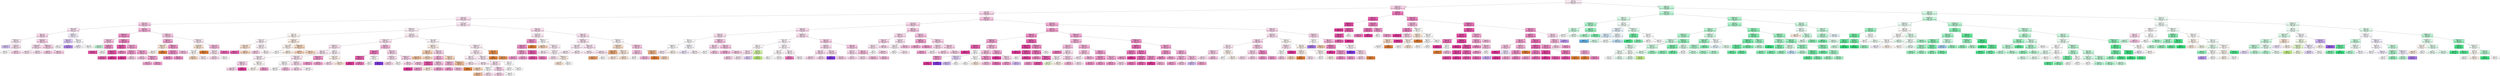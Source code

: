 digraph Tree {
node [shape=box, style="filled", color="black"] ;
0 [label="CCR <= 5.5\ngini = 0.782\nsamples = 26325\nvalue = [5409, 1316, 4176, 1376, 5992, 8056]\nclass = GDL", fillcolor="#fcebf5"] ;
1 [label="graphSize <= 75.0\ngini = 0.679\nsamples = 16341\nvalue = [3889, 356, 80, 494, 4382, 7140]\nclass = GDL", fillcolor="#f9d1e8"] ;
0 -> 1 [labeldistance=2.5, labelangle=45, headlabel="True"] ;
2 [label="CCR <= 0.55\ngini = 0.686\nsamples = 15531\nvalue = [3775, 356, 80, 494, 4266, 6560]\nclass = GDL", fillcolor="#fad7eb"] ;
1 -> 2 ;
3 [label="sdComp <= 0.02\ngini = 0.692\nsamples = 10306\nvalue = [2890, 120, 32, 418, 2812, 4034]\nclass = GDL", fillcolor="#fbe0f0"] ;
2 -> 3 ;
4 [label="graphSize <= 22.5\ngini = 0.652\nsamples = 1564\nvalue = [332, 30, 28, 0, 430, 744]\nclass = GDL", fillcolor="#f8c8e4"] ;
3 -> 4 ;
5 [label="sdComm <= 0.065\ngini = 0.658\nsamples = 900\nvalue = [188, 10, 12, 0, 304, 386]\nclass = GDL", fillcolor="#fbe4f2"] ;
4 -> 5 ;
6 [label="nbproc <= 4.5\ngini = 0.65\nsamples = 686\nvalue = [162, 6, 0, 0, 212, 306]\nclass = GDL", fillcolor="#fad8ec"] ;
5 -> 6 ;
7 [label="graphDepth <= 3.5\ngini = 0.664\nsamples = 164\nvalue = [32, 6, 0, 0, 58, 68]\nclass = GDL", fillcolor="#fdecf6"] ;
6 -> 7 ;
8 [label="gini = 0.691\nsamples = 18\nvalue = [4, 2, 0, 0, 8, 4]\nclass = DL", fillcolor="#dbc6f8"] ;
7 -> 8 ;
9 [label="sdComm <= 0.02\ngini = 0.653\nsamples = 146\nvalue = [28, 4, 0, 0, 50, 64]\nclass = GDL", fillcolor="#fbe2f1"] ;
7 -> 9 ;
10 [label="gini = 0.651\nsamples = 52\nvalue = [12, 0, 0, 0, 20, 20]\nclass = DL", fillcolor="#ffffff"] ;
9 -> 10 ;
11 [label="gini = 0.648\nsamples = 94\nvalue = [16, 4, 0, 0, 30, 44]\nclass = GDL", fillcolor="#f9d4ea"] ;
9 -> 11 ;
12 [label="sdComm <= 0.02\ngini = 0.643\nsamples = 522\nvalue = [130, 0, 0, 0, 154, 238]\nclass = GDL", fillcolor="#f9d2e9"] ;
6 -> 12 ;
13 [label="graphDepth <= 3.5\ngini = 0.656\nsamples = 124\nvalue = [36, 0, 0, 0, 36, 52]\nclass = GDL", fillcolor="#fadbed"] ;
12 -> 13 ;
14 [label="gini = 0.653\nsamples = 48\nvalue = [12, 0, 0, 0, 16, 20]\nclass = GDL", fillcolor="#fce6f3"] ;
13 -> 14 ;
15 [label="gini = 0.654\nsamples = 76\nvalue = [24, 0, 0, 0, 20, 32]\nclass = GDL", fillcolor="#fbe1f0"] ;
13 -> 15 ;
16 [label="graphDepth <= 3.5\ngini = 0.638\nsamples = 398\nvalue = [94, 0, 0, 0, 118, 186]\nclass = GDL", fillcolor="#f9cfe7"] ;
12 -> 16 ;
17 [label="gini = 0.645\nsamples = 22\nvalue = [6, 0, 0, 0, 6, 10]\nclass = GDL", fillcolor="#f8cee6"] ;
16 -> 17 ;
18 [label="gini = 0.637\nsamples = 376\nvalue = [88, 0, 0, 0, 112, 176]\nclass = GDL", fillcolor="#f9cfe7"] ;
16 -> 18 ;
19 [label="graphDepth <= 3.5\ngini = 0.657\nsamples = 214\nvalue = [26, 4, 12, 0, 92, 80]\nclass = DL", fillcolor="#f4edfd"] ;
5 -> 19 ;
20 [label="nbproc <= 4.5\ngini = 0.724\nsamples = 28\nvalue = [6, 4, 4, 0, 12, 2]\nclass = DL", fillcolor="#ddc9f8"] ;
19 -> 20 ;
21 [label="gini = 0.776\nsamples = 14\nvalue = [2, 4, 4, 0, 2, 2]\nclass = BIM*", fillcolor="#ffffff"] ;
20 -> 21 ;
22 [label="gini = 0.408\nsamples = 14\nvalue = [4, 0, 0, 0, 10, 0]\nclass = DL", fillcolor="#b388ef"] ;
20 -> 22 ;
23 [label="nbproc <= 4.5\ngini = 0.626\nsamples = 186\nvalue = [20, 0, 8, 0, 80, 78]\nclass = DL", fillcolor="#fdfbff"] ;
19 -> 23 ;
24 [label="gini = 0.669\nsamples = 54\nvalue = [4, 0, 8, 0, 22, 20]\nclass = DL", fillcolor="#f8f3fd"] ;
23 -> 24 ;
25 [label="gini = 0.599\nsamples = 132\nvalue = [16, 0, 0, 0, 58, 58]\nclass = DL", fillcolor="#ffffff"] ;
23 -> 25 ;
26 [label="nbproc <= 4.5\ngini = 0.625\nsamples = 664\nvalue = [144, 20, 16, 0, 126, 358]\nclass = GDL", fillcolor="#f4aed7"] ;
4 -> 26 ;
27 [label="graphDepth <= 6.5\ngini = 0.576\nsamples = 262\nvalue = [30, 16, 16, 0, 38, 162]\nclass = GDL", fillcolor="#f191c9"] ;
26 -> 27 ;
28 [label="sdComm <= 0.02\ngini = 0.609\nsamples = 54\nvalue = [0, 0, 16, 0, 10, 28]\nclass = GDL", fillcolor="#f7c0e0"] ;
27 -> 28 ;
29 [label="gini = 0.625\nsamples = 16\nvalue = [0, 0, 8, 0, 4, 4]\nclass = OLB", fillcolor="#bdf6d5"] ;
28 -> 29 ;
30 [label="sdComm <= 0.065\ngini = 0.532\nsamples = 38\nvalue = [0, 0, 8, 0, 6, 24]\nclass = GDL", fillcolor="#f195cb"] ;
28 -> 30 ;
31 [label="gini = 0.198\nsamples = 18\nvalue = [0, 0, 0, 0, 2, 16]\nclass = GDL", fillcolor="#e852a9"] ;
30 -> 31 ;
32 [label="gini = 0.64\nsamples = 20\nvalue = [0, 0, 8, 0, 4, 8]\nclass = OLB", fillcolor="#ffffff"] ;
30 -> 32 ;
33 [label="graphDepth <= 9.0\ngini = 0.54\nsamples = 208\nvalue = [30, 16, 0, 0, 28, 134]\nclass = GDL", fillcolor="#f08bc6"] ;
27 -> 33 ;
34 [label="sdComm <= 0.065\ngini = 0.287\nsamples = 60\nvalue = [2, 0, 0, 0, 8, 50]\nclass = GDL", fillcolor="#ea5fb0"] ;
33 -> 34 ;
35 [label="sdComm <= 0.02\ngini = 0.219\nsamples = 48\nvalue = [0, 0, 0, 0, 6, 42]\nclass = GDL", fillcolor="#e955ab"] ;
34 -> 35 ;
36 [label="gini = 0.291\nsamples = 34\nvalue = [0, 0, 0, 0, 6, 28]\nclass = GDL", fillcolor="#eb63b2"] ;
35 -> 36 ;
37 [label="gini = 0.0\nsamples = 14\nvalue = [0, 0, 0, 0, 0, 14]\nclass = GDL", fillcolor="#e5399d"] ;
35 -> 37 ;
38 [label="gini = 0.5\nsamples = 12\nvalue = [2, 0, 0, 0, 2, 8]\nclass = GDL", fillcolor="#ef88c4"] ;
34 -> 38 ;
39 [label="sdComm <= 0.02\ngini = 0.612\nsamples = 148\nvalue = [28, 16, 0, 0, 20, 84]\nclass = GDL", fillcolor="#f3a3d1"] ;
33 -> 39 ;
40 [label="graphSize <= 40.0\ngini = 0.531\nsamples = 32\nvalue = [8, 0, 0, 0, 4, 20]\nclass = GDL", fillcolor="#f29cce"] ;
39 -> 40 ;
41 [label="gini = 0.0\nsamples = 8\nvalue = [0, 0, 0, 0, 0, 8]\nclass = GDL", fillcolor="#e5399d"] ;
40 -> 41 ;
42 [label="gini = 0.611\nsamples = 24\nvalue = [8, 0, 0, 0, 4, 12]\nclass = GDL", fillcolor="#f8cee6"] ;
40 -> 42 ;
43 [label="sdComm <= 0.065\ngini = 0.628\nsamples = 116\nvalue = [20, 16, 0, 0, 16, 64]\nclass = GDL", fillcolor="#f3a4d2"] ;
39 -> 43 ;
44 [label="gini = 0.64\nsamples = 40\nvalue = [4, 12, 0, 0, 4, 20]\nclass = GDL", fillcolor="#f8c6e3"] ;
43 -> 44 ;
45 [label="graphDepth <= 13.5\ngini = 0.593\nsamples = 76\nvalue = [16, 4, 0, 0, 12, 44]\nclass = GDL", fillcolor="#f3a3d1"] ;
43 -> 45 ;
46 [label="gini = 0.569\nsamples = 48\nvalue = [12, 0, 0, 0, 8, 28]\nclass = GDL", fillcolor="#f3a7d3"] ;
45 -> 46 ;
47 [label="gini = 0.612\nsamples = 28\nvalue = [4, 4, 0, 0, 4, 16]\nclass = GDL", fillcolor="#f29cce"] ;
45 -> 47 ;
48 [label="graphDepth <= 9.0\ngini = 0.634\nsamples = 402\nvalue = [114, 4, 0, 0, 88, 196]\nclass = GDL", fillcolor="#f8c7e3"] ;
26 -> 48 ;
49 [label="sdComm <= 0.02\ngini = 0.591\nsamples = 172\nvalue = [32, 4, 0, 0, 38, 98]\nclass = GDL", fillcolor="#f3a6d3"] ;
48 -> 49 ;
50 [label="graphSize <= 40.0\ngini = 0.635\nsamples = 46\nvalue = [22, 4, 0, 0, 4, 16]\nclass = eft", fillcolor="#fae6d7"] ;
49 -> 50 ;
51 [label="gini = 0.653\nsamples = 42\nvalue = [18, 4, 0, 0, 4, 16]\nclass = eft", fillcolor="#fdf5f0"] ;
50 -> 51 ;
52 [label="gini = 0.0\nsamples = 4\nvalue = [4, 0, 0, 0, 0, 0]\nclass = eft", fillcolor="#e58139"] ;
50 -> 52 ;
53 [label="graphDepth <= 6.5\ngini = 0.497\nsamples = 126\nvalue = [10, 0, 0, 0, 34, 82]\nclass = GDL", fillcolor="#f198cc"] ;
49 -> 53 ;
54 [label="sdComm <= 0.065\ngini = 0.495\nsamples = 106\nvalue = [10, 0, 0, 0, 26, 70]\nclass = GDL", fillcolor="#f192c9"] ;
53 -> 54 ;
55 [label="gini = 0.506\nsamples = 52\nvalue = [6, 0, 0, 0, 12, 34]\nclass = GDL", fillcolor="#f192c9"] ;
54 -> 55 ;
56 [label="gini = 0.483\nsamples = 54\nvalue = [4, 0, 0, 0, 14, 36]\nclass = GDL", fillcolor="#f192c9"] ;
54 -> 56 ;
57 [label="gini = 0.48\nsamples = 20\nvalue = [0, 0, 0, 0, 8, 12]\nclass = GDL", fillcolor="#f6bdde"] ;
53 -> 57 ;
58 [label="graphDepth <= 13.5\ngini = 0.644\nsamples = 230\nvalue = [82, 0, 0, 0, 50, 98]\nclass = GDL", fillcolor="#fceaf4"] ;
48 -> 58 ;
59 [label="sdComm <= 0.065\ngini = 0.645\nsamples = 102\nvalue = [46, 0, 0, 0, 26, 30]\nclass = eft", fillcolor="#f9e3d3"] ;
58 -> 59 ;
60 [label="sdComm <= 0.02\ngini = 0.665\nsamples = 86\nvalue = [30, 0, 0, 0, 26, 30]\nclass = eft", fillcolor="#ffffff"] ;
59 -> 60 ;
61 [label="gini = 0.625\nsamples = 16\nvalue = [8, 0, 0, 0, 4, 4]\nclass = eft", fillcolor="#f6d5bd"] ;
60 -> 61 ;
62 [label="gini = 0.664\nsamples = 70\nvalue = [22, 0, 0, 0, 22, 26]\nclass = GDL", fillcolor="#fdeef7"] ;
60 -> 62 ;
63 [label="gini = 0.0\nsamples = 16\nvalue = [16, 0, 0, 0, 0, 0]\nclass = eft", fillcolor="#e58139"] ;
59 -> 63 ;
64 [label="sdComm <= 0.065\ngini = 0.604\nsamples = 128\nvalue = [36, 0, 0, 0, 24, 68]\nclass = GDL", fillcolor="#f6badd"] ;
58 -> 64 ;
65 [label="sdComm <= 0.02\ngini = 0.643\nsamples = 92\nvalue = [32, 0, 0, 0, 20, 40]\nclass = GDL", fillcolor="#fce5f2"] ;
64 -> 65 ;
66 [label="gini = 0.648\nsamples = 64\nvalue = [20, 0, 0, 0, 16, 28]\nclass = GDL", fillcolor="#fadbed"] ;
65 -> 66 ;
67 [label="gini = 0.612\nsamples = 28\nvalue = [12, 0, 0, 0, 4, 12]\nclass = eft", fillcolor="#ffffff"] ;
65 -> 67 ;
68 [label="gini = 0.37\nsamples = 36\nvalue = [4, 0, 0, 0, 4, 28]\nclass = GDL", fillcolor="#ec6ab6"] ;
64 -> 68 ;
69 [label="sdComm <= 0.065\ngini = 0.696\nsamples = 8742\nvalue = [2558, 90, 4, 418, 2382, 3290]\nclass = GDL", fillcolor="#fce8f3"] ;
3 -> 69 ;
70 [label="graphDepth <= 3.5\ngini = 0.693\nsamples = 5852\nvalue = [1862, 74, 4, 216, 1562, 2134]\nclass = GDL", fillcolor="#fdf2f8"] ;
69 -> 70 ;
71 [label="nbproc <= 4.5\ngini = 0.716\nsamples = 1058\nvalue = [366, 66, 4, 24, 282, 316]\nclass = eft", fillcolor="#fdf7f2"] ;
70 -> 71 ;
72 [label="sdComm <= 0.02\ngini = 0.757\nsamples = 382\nvalue = [98, 66, 4, 8, 92, 114]\nclass = GDL", fillcolor="#fef4f9"] ;
71 -> 72 ;
73 [label="sdComp <= 0.065\ngini = 0.709\nsamples = 134\nvalue = [56, 24, 0, 0, 22, 32]\nclass = eft", fillcolor="#f9e1d0"] ;
72 -> 73 ;
74 [label="gini = 0.278\nsamples = 12\nvalue = [0, 0, 0, 0, 2, 10]\nclass = GDL", fillcolor="#ea61b1"] ;
73 -> 74 ;
75 [label="gini = 0.691\nsamples = 122\nvalue = [56, 24, 0, 0, 20, 22]\nclass = eft", fillcolor="#f7d6be"] ;
73 -> 75 ;
76 [label="sdComp <= 0.065\ngini = 0.752\nsamples = 248\nvalue = [42, 42, 4, 8, 70, 82]\nclass = GDL", fillcolor="#fdf2f8"] ;
72 -> 76 ;
77 [label="gini = 0.611\nsamples = 12\nvalue = [0, 0, 4, 0, 2, 6]\nclass = GDL", fillcolor="#f8cee6"] ;
76 -> 77 ;
78 [label="gini = 0.749\nsamples = 236\nvalue = [42, 42, 0, 8, 68, 76]\nclass = GDL", fillcolor="#fef6fa"] ;
76 -> 78 ;
79 [label="sdComm <= 0.02\ngini = 0.674\nsamples = 676\nvalue = [268, 0, 0, 16, 190, 202]\nclass = eft", fillcolor="#fbede3"] ;
71 -> 79 ;
80 [label="sdComp <= 0.065\ngini = 0.663\nsamples = 544\nvalue = [206, 0, 0, 0, 164, 174]\nclass = eft", fillcolor="#fdf4ee"] ;
79 -> 80 ;
81 [label="gini = 0.56\nsamples = 30\nvalue = [2, 0, 0, 0, 14, 14]\nclass = DL", fillcolor="#ffffff"] ;
80 -> 81 ;
82 [label="gini = 0.66\nsamples = 514\nvalue = [204, 0, 0, 0, 150, 160]\nclass = eft", fillcolor="#fcefe6"] ;
80 -> 82 ;
83 [label="sdComp <= 0.065\ngini = 0.681\nsamples = 132\nvalue = [62, 0, 0, 16, 26, 28]\nclass = eft", fillcolor="#f6d6be"] ;
79 -> 83 ;
84 [label="gini = 0.612\nsamples = 46\nvalue = [24, 0, 0, 0, 10, 12]\nclass = eft", fillcolor="#f6d3b9"] ;
83 -> 84 ;
85 [label="gini = 0.701\nsamples = 86\nvalue = [38, 0, 0, 16, 16, 16]\nclass = eft", fillcolor="#f7d7c1"] ;
83 -> 85 ;
86 [label="sdComm <= 0.02\ngini = 0.686\nsamples = 4794\nvalue = [1496, 8, 0, 192, 1280, 1818]\nclass = GDL", fillcolor="#fcecf5"] ;
70 -> 86 ;
87 [label="graphSize <= 40.0\ngini = 0.67\nsamples = 2520\nvalue = [736, 0, 0, 40, 744, 1000]\nclass = GDL", fillcolor="#fbe2f1"] ;
86 -> 87 ;
88 [label="graphDepth <= 7.5\ngini = 0.672\nsamples = 2370\nvalue = [704, 0, 0, 40, 704, 922]\nclass = GDL", fillcolor="#fce5f2"] ;
87 -> 88 ;
89 [label="nbproc <= 4.5\ngini = 0.674\nsamples = 1906\nvalue = [542, 0, 0, 40, 584, 740]\nclass = GDL", fillcolor="#fce8f3"] ;
88 -> 89 ;
90 [label="sdComp <= 0.065\ngini = 0.694\nsamples = 632\nvalue = [188, 0, 0, 32, 186, 226]\nclass = GDL", fillcolor="#fdeef7"] ;
89 -> 90 ;
91 [label="graphSize <= 22.5\ngini = 0.647\nsamples = 264\nvalue = [68, 0, 0, 0, 78, 118]\nclass = GDL", fillcolor="#f9d4ea"] ;
90 -> 91 ;
92 [label="gini = 0.648\nsamples = 262\nvalue = [68, 0, 0, 0, 78, 116]\nclass = GDL", fillcolor="#fad6eb"] ;
91 -> 92 ;
93 [label="gini = 0.0\nsamples = 2\nvalue = [0, 0, 0, 0, 0, 2]\nclass = GDL", fillcolor="#e5399d"] ;
91 -> 93 ;
94 [label="graphSize <= 22.5\ngini = 0.714\nsamples = 368\nvalue = [120, 0, 0, 32, 108, 108]\nclass = eft", fillcolor="#fef9f6"] ;
90 -> 94 ;
95 [label="gini = 0.714\nsamples = 356\nvalue = [120, 0, 0, 32, 104, 100]\nclass = eft", fillcolor="#fdf7f2"] ;
94 -> 95 ;
96 [label="gini = 0.444\nsamples = 12\nvalue = [0, 0, 0, 0, 4, 8]\nclass = GDL", fillcolor="#f29cce"] ;
94 -> 96 ;
97 [label="sdComp <= 0.065\ngini = 0.662\nsamples = 1274\nvalue = [354, 0, 0, 8, 398, 514]\nclass = GDL", fillcolor="#fce5f2"] ;
89 -> 97 ;
98 [label="graphSize <= 22.5\ngini = 0.664\nsamples = 470\nvalue = [162, 0, 0, 0, 138, 170]\nclass = GDL", fillcolor="#fefafc"] ;
97 -> 98 ;
99 [label="gini = 0.664\nsamples = 454\nvalue = [158, 0, 0, 0, 134, 162]\nclass = GDL", fillcolor="#fffcfe"] ;
98 -> 99 ;
100 [label="gini = 0.625\nsamples = 16\nvalue = [4, 0, 0, 0, 4, 8]\nclass = GDL", fillcolor="#f6bdde"] ;
98 -> 100 ;
101 [label="graphSize <= 22.5\ngini = 0.655\nsamples = 804\nvalue = [192, 0, 0, 8, 260, 344]\nclass = GDL", fillcolor="#fbe0f0"] ;
97 -> 101 ;
102 [label="gini = 0.65\nsamples = 616\nvalue = [138, 0, 0, 8, 194, 276]\nclass = GDL", fillcolor="#fad9ec"] ;
101 -> 102 ;
103 [label="gini = 0.663\nsamples = 188\nvalue = [54, 0, 0, 0, 66, 68]\nclass = GDL", fillcolor="#fffcfd"] ;
101 -> 103 ;
104 [label="nbproc <= 4.5\ngini = 0.657\nsamples = 464\nvalue = [162, 0, 0, 0, 120, 182]\nclass = GDL", fillcolor="#fdf2f9"] ;
88 -> 104 ;
105 [label="sdComp <= 0.065\ngini = 0.547\nsamples = 104\nvalue = [20, 0, 0, 0, 20, 64]\nclass = GDL", fillcolor="#f197cc"] ;
104 -> 105 ;
106 [label="gini = 0.512\nsamples = 44\nvalue = [12, 0, 0, 0, 4, 28]\nclass = GDL", fillcolor="#f29cce"] ;
105 -> 106 ;
107 [label="gini = 0.551\nsamples = 60\nvalue = [8, 0, 0, 0, 16, 36]\nclass = GDL", fillcolor="#f3a5d2"] ;
105 -> 107 ;
108 [label="sdComp <= 0.065\ngini = 0.66\nsamples = 360\nvalue = [142, 0, 0, 0, 100, 118]\nclass = eft", fillcolor="#fcf3eb"] ;
104 -> 108 ;
109 [label="gini = 0.655\nsamples = 96\nvalue = [30, 0, 0, 0, 26, 40]\nclass = GDL", fillcolor="#fbe1f0"] ;
108 -> 109 ;
110 [label="gini = 0.654\nsamples = 264\nvalue = [112, 0, 0, 0, 74, 78]\nclass = eft", fillcolor="#fae8db"] ;
108 -> 110 ;
111 [label="nbproc <= 4.5\ngini = 0.613\nsamples = 150\nvalue = [32, 0, 0, 0, 40, 78]\nclass = GDL", fillcolor="#f6bbdd"] ;
87 -> 111 ;
112 [label="sdComp <= 0.065\ngini = 0.418\nsamples = 30\nvalue = [6, 0, 0, 0, 2, 22]\nclass = GDL", fillcolor="#ee7bbe"] ;
111 -> 112 ;
113 [label="graphDepth <= 12.5\ngini = 0.278\nsamples = 24\nvalue = [4, 0, 0, 0, 0, 20]\nclass = GDL", fillcolor="#ea61b1"] ;
112 -> 113 ;
114 [label="gini = 0.0\nsamples = 8\nvalue = [0, 0, 0, 0, 0, 8]\nclass = GDL", fillcolor="#e5399d"] ;
113 -> 114 ;
115 [label="gini = 0.375\nsamples = 16\nvalue = [4, 0, 0, 0, 0, 12]\nclass = GDL", fillcolor="#ee7bbe"] ;
113 -> 115 ;
116 [label="graphDepth <= 12.5\ngini = 0.667\nsamples = 6\nvalue = [2, 0, 0, 0, 2, 2]\nclass = eft", fillcolor="#ffffff"] ;
112 -> 116 ;
117 [label="gini = 0.5\nsamples = 4\nvalue = [2, 0, 0, 0, 0, 2]\nclass = eft", fillcolor="#ffffff"] ;
116 -> 117 ;
118 [label="gini = 0.0\nsamples = 2\nvalue = [0, 0, 0, 0, 2, 0]\nclass = DL", fillcolor="#8139e5"] ;
116 -> 118 ;
119 [label="sdComp <= 0.065\ngini = 0.635\nsamples = 120\nvalue = [26, 0, 0, 0, 38, 56]\nclass = GDL", fillcolor="#f9d4e9"] ;
111 -> 119 ;
120 [label="graphDepth <= 12.5\ngini = 0.654\nsamples = 38\nvalue = [12, 0, 0, 0, 10, 16]\nclass = GDL", fillcolor="#fbe1f0"] ;
119 -> 120 ;
121 [label="gini = 0.653\nsamples = 28\nvalue = [8, 0, 0, 0, 8, 12]\nclass = GDL", fillcolor="#fad7eb"] ;
120 -> 121 ;
122 [label="gini = 0.64\nsamples = 10\nvalue = [4, 0, 0, 0, 2, 4]\nclass = eft", fillcolor="#ffffff"] ;
120 -> 122 ;
123 [label="graphDepth <= 12.5\ngini = 0.616\nsamples = 82\nvalue = [14, 0, 0, 0, 28, 40]\nclass = GDL", fillcolor="#f9d3e9"] ;
119 -> 123 ;
124 [label="gini = 0.614\nsamples = 74\nvalue = [12, 0, 0, 0, 26, 36]\nclass = GDL", fillcolor="#fad6eb"] ;
123 -> 124 ;
125 [label="gini = 0.625\nsamples = 8\nvalue = [2, 0, 0, 0, 2, 4]\nclass = GDL", fillcolor="#f6bdde"] ;
123 -> 125 ;
126 [label="sdComp <= 0.065\ngini = 0.699\nsamples = 2274\nvalue = [760, 8, 0, 152, 536, 818]\nclass = GDL", fillcolor="#fef7fb"] ;
86 -> 126 ;
127 [label="graphSize <= 22.5\ngini = 0.637\nsamples = 622\nvalue = [272, 0, 0, 0, 124, 226]\nclass = eft", fillcolor="#fcf0e8"] ;
126 -> 127 ;
128 [label="nbproc <= 4.5\ngini = 0.597\nsamples = 324\nvalue = [176, 0, 0, 0, 60, 88]\nclass = eft", fillcolor="#f5d0b5"] ;
127 -> 128 ;
129 [label="gini = 0.506\nsamples = 100\nvalue = [64, 0, 0, 0, 8, 28]\nclass = eft", fillcolor="#f2c09c"] ;
128 -> 129 ;
130 [label="gini = 0.624\nsamples = 224\nvalue = [112, 0, 0, 0, 52, 60]\nclass = eft", fillcolor="#f7d7c0"] ;
128 -> 130 ;
131 [label="graphSize <= 40.0\ngini = 0.636\nsamples = 298\nvalue = [96, 0, 0, 0, 64, 138]\nclass = GDL", fillcolor="#fad6eb"] ;
127 -> 131 ;
132 [label="nbproc <= 4.5\ngini = 0.6\nsamples = 226\nvalue = [60, 0, 0, 0, 44, 122]\nclass = GDL", fillcolor="#f5b5da"] ;
131 -> 132 ;
133 [label="graphDepth <= 7.5\ngini = 0.245\nsamples = 28\nvalue = [4, 0, 0, 0, 0, 24]\nclass = GDL", fillcolor="#e95aad"] ;
132 -> 133 ;
134 [label="gini = 0.0\nsamples = 16\nvalue = [0, 0, 0, 0, 0, 16]\nclass = GDL", fillcolor="#e5399d"] ;
133 -> 134 ;
135 [label="gini = 0.444\nsamples = 12\nvalue = [4, 0, 0, 0, 0, 8]\nclass = GDL", fillcolor="#f29cce"] ;
133 -> 135 ;
136 [label="graphDepth <= 7.5\ngini = 0.626\nsamples = 198\nvalue = [56, 0, 0, 0, 44, 98]\nclass = GDL", fillcolor="#f7c4e2"] ;
132 -> 136 ;
137 [label="gini = 0.656\nsamples = 62\nvalue = [26, 0, 0, 0, 18, 18]\nclass = eft", fillcolor="#fae8db"] ;
136 -> 137 ;
138 [label="gini = 0.569\nsamples = 136\nvalue = [30, 0, 0, 0, 26, 80]\nclass = GDL", fillcolor="#f3a2d1"] ;
136 -> 138 ;
139 [label="nbproc <= 4.5\ngini = 0.623\nsamples = 72\nvalue = [36, 0, 0, 0, 20, 16]\nclass = eft", fillcolor="#f7d8c2"] ;
131 -> 139 ;
140 [label="graphDepth <= 12.5\ngini = 0.595\nsamples = 22\nvalue = [4, 0, 0, 0, 6, 12]\nclass = GDL", fillcolor="#f5b5da"] ;
139 -> 140 ;
141 [label="gini = 0.444\nsamples = 6\nvalue = [0, 0, 0, 0, 2, 4]\nclass = GDL", fillcolor="#f29cce"] ;
140 -> 141 ;
142 [label="gini = 0.625\nsamples = 16\nvalue = [4, 0, 0, 0, 4, 8]\nclass = GDL", fillcolor="#f6bdde"] ;
140 -> 142 ;
143 [label="graphDepth <= 12.5\ngini = 0.506\nsamples = 50\nvalue = [32, 0, 0, 0, 14, 4]\nclass = eft", fillcolor="#f2c09c"] ;
139 -> 143 ;
144 [label="gini = 0.0\nsamples = 8\nvalue = [8, 0, 0, 0, 0, 0]\nclass = eft", fillcolor="#e58139"] ;
143 -> 144 ;
145 [label="gini = 0.553\nsamples = 42\nvalue = [24, 0, 0, 0, 14, 4]\nclass = eft", fillcolor="#f6d2b8"] ;
143 -> 145 ;
146 [label="graphDepth <= 13.5\ngini = 0.714\nsamples = 1652\nvalue = [488, 8, 0, 152, 412, 592]\nclass = GDL", fillcolor="#fdedf6"] ;
126 -> 146 ;
147 [label="graphSize <= 22.5\ngini = 0.714\nsamples = 1634\nvalue = [472, 8, 0, 152, 410, 592]\nclass = GDL", fillcolor="#fcebf5"] ;
146 -> 147 ;
148 [label="nbproc <= 4.5\ngini = 0.72\nsamples = 1326\nvalue = [376, 4, 0, 152, 320, 474]\nclass = GDL", fillcolor="#fcebf5"] ;
147 -> 148 ;
149 [label="gini = 0.731\nsamples = 522\nvalue = [140, 4, 0, 72, 124, 182]\nclass = GDL", fillcolor="#fce9f4"] ;
148 -> 149 ;
150 [label="gini = 0.713\nsamples = 804\nvalue = [236, 0, 0, 80, 196, 292]\nclass = GDL", fillcolor="#fcebf5"] ;
148 -> 150 ;
151 [label="graphSize <= 40.0\ngini = 0.671\nsamples = 308\nvalue = [96, 4, 0, 0, 90, 118]\nclass = GDL", fillcolor="#fceaf5"] ;
147 -> 151 ;
152 [label="nbproc <= 4.5\ngini = 0.668\nsamples = 276\nvalue = [84, 4, 0, 0, 78, 110]\nclass = GDL", fillcolor="#fbe4f2"] ;
151 -> 152 ;
153 [label="graphDepth <= 7.5\ngini = 0.69\nsamples = 94\nvalue = [32, 4, 0, 0, 26, 32]\nclass = eft", fillcolor="#ffffff"] ;
152 -> 153 ;
154 [label="gini = 0.531\nsamples = 16\nvalue = [10, 4, 0, 0, 2, 0]\nclass = eft", fillcolor="#f2c09c"] ;
153 -> 154 ;
155 [label="gini = 0.657\nsamples = 78\nvalue = [22, 0, 0, 0, 24, 32]\nclass = GDL", fillcolor="#fbe2f0"] ;
153 -> 155 ;
156 [label="graphDepth <= 7.5\ngini = 0.653\nsamples = 182\nvalue = [52, 0, 0, 0, 52, 78]\nclass = GDL", fillcolor="#fad7eb"] ;
152 -> 156 ;
157 [label="gini = 0.643\nsamples = 120\nvalue = [28, 0, 0, 0, 38, 54]\nclass = GDL", fillcolor="#fad8ec"] ;
156 -> 157 ;
158 [label="gini = 0.649\nsamples = 62\nvalue = [24, 0, 0, 0, 14, 24]\nclass = eft", fillcolor="#ffffff"] ;
156 -> 158 ;
159 [label="nbproc <= 4.5\ngini = 0.656\nsamples = 32\nvalue = [12, 0, 0, 0, 12, 8]\nclass = eft", fillcolor="#ffffff"] ;
151 -> 159 ;
160 [label="gini = 0.667\nsamples = 18\nvalue = [6, 0, 0, 0, 6, 6]\nclass = eft", fillcolor="#ffffff"] ;
159 -> 160 ;
161 [label="gini = 0.612\nsamples = 14\nvalue = [6, 0, 0, 0, 6, 2]\nclass = eft", fillcolor="#ffffff"] ;
159 -> 161 ;
162 [label="nbproc <= 4.5\ngini = 0.198\nsamples = 18\nvalue = [16, 0, 0, 0, 2, 0]\nclass = eft", fillcolor="#e89152"] ;
146 -> 162 ;
163 [label="gini = 0.0\nsamples = 4\nvalue = [4, 0, 0, 0, 0, 0]\nclass = eft", fillcolor="#e58139"] ;
162 -> 163 ;
164 [label="gini = 0.245\nsamples = 14\nvalue = [12, 0, 0, 0, 2, 0]\nclass = eft", fillcolor="#e9965a"] ;
162 -> 164 ;
165 [label="nbproc <= 4.5\ngini = 0.697\nsamples = 2890\nvalue = [696, 16, 0, 202, 820, 1156]\nclass = GDL", fillcolor="#fbdfef"] ;
69 -> 165 ;
166 [label="sdComp <= 0.065\ngini = 0.701\nsamples = 688\nvalue = [214, 16, 0, 42, 148, 268]\nclass = GDL", fillcolor="#fce8f4"] ;
165 -> 166 ;
167 [label="graphDepth <= 9.0\ngini = 0.561\nsamples = 116\nvalue = [16, 8, 0, 0, 20, 72]\nclass = GDL", fillcolor="#f194ca"] ;
166 -> 167 ;
168 [label="graphSize <= 22.5\ngini = 0.538\nsamples = 112\nvalue = [12, 8, 0, 0, 20, 72]\nclass = GDL", fillcolor="#f08fc8"] ;
167 -> 168 ;
169 [label="graphDepth <= 3.5\ngini = 0.599\nsamples = 86\nvalue = [12, 8, 0, 0, 16, 50]\nclass = GDL", fillcolor="#f29fcf"] ;
168 -> 169 ;
170 [label="gini = 0.531\nsamples = 32\nvalue = [4, 0, 0, 0, 8, 20]\nclass = GDL", fillcolor="#f29cce"] ;
169 -> 170 ;
171 [label="gini = 0.626\nsamples = 54\nvalue = [8, 8, 0, 0, 8, 30]\nclass = GDL", fillcolor="#f3a0d0"] ;
169 -> 171 ;
172 [label="graphSize <= 40.0\ngini = 0.26\nsamples = 26\nvalue = [0, 0, 0, 0, 4, 22]\nclass = GDL", fillcolor="#ea5daf"] ;
168 -> 172 ;
173 [label="gini = 0.198\nsamples = 18\nvalue = [0, 0, 0, 0, 2, 16]\nclass = GDL", fillcolor="#e852a9"] ;
172 -> 173 ;
174 [label="gini = 0.375\nsamples = 8\nvalue = [0, 0, 0, 0, 2, 6]\nclass = GDL", fillcolor="#ee7bbe"] ;
172 -> 174 ;
175 [label="gini = 0.0\nsamples = 4\nvalue = [4, 0, 0, 0, 0, 0]\nclass = eft", fillcolor="#e58139"] ;
167 -> 175 ;
176 [label="graphDepth <= 3.5\ngini = 0.707\nsamples = 572\nvalue = [198, 8, 0, 42, 128, 196]\nclass = eft", fillcolor="#fffefe"] ;
166 -> 176 ;
177 [label="gini = 0.665\nsamples = 114\nvalue = [56, 8, 0, 2, 24, 24]\nclass = eft", fillcolor="#f6d2b9"] ;
176 -> 177 ;
178 [label="graphSize <= 22.5\ngini = 0.704\nsamples = 458\nvalue = [142, 0, 0, 40, 104, 172]\nclass = GDL", fillcolor="#fdecf6"] ;
176 -> 178 ;
179 [label="gini = 0.709\nsamples = 396\nvalue = [120, 0, 0, 40, 88, 148]\nclass = GDL", fillcolor="#fcebf5"] ;
178 -> 179 ;
180 [label="graphSize <= 40.0\ngini = 0.658\nsamples = 62\nvalue = [22, 0, 0, 0, 16, 24]\nclass = GDL", fillcolor="#fef5fa"] ;
178 -> 180 ;
181 [label="gini = 0.654\nsamples = 38\nvalue = [12, 0, 0, 0, 10, 16]\nclass = GDL", fillcolor="#fbe1f0"] ;
180 -> 181 ;
182 [label="graphDepth <= 12.5\ngini = 0.653\nsamples = 24\nvalue = [10, 0, 0, 0, 6, 8]\nclass = eft", fillcolor="#fcefe6"] ;
180 -> 182 ;
183 [label="gini = 0.653\nsamples = 14\nvalue = [6, 0, 0, 0, 4, 4]\nclass = eft", fillcolor="#fae6d7"] ;
182 -> 183 ;
184 [label="gini = 0.64\nsamples = 10\nvalue = [4, 0, 0, 0, 2, 4]\nclass = eft", fillcolor="#ffffff"] ;
182 -> 184 ;
185 [label="graphSize <= 22.5\ngini = 0.691\nsamples = 2202\nvalue = [482, 0, 0, 160, 672, 888]\nclass = GDL", fillcolor="#fbe3f1"] ;
165 -> 185 ;
186 [label="graphDepth <= 3.5\ngini = 0.685\nsamples = 1830\nvalue = [352, 0, 0, 136, 590, 752]\nclass = GDL", fillcolor="#fce5f2"] ;
185 -> 186 ;
187 [label="sdComp <= 0.065\ngini = 0.692\nsamples = 506\nvalue = [148, 0, 0, 24, 150, 184]\nclass = GDL", fillcolor="#fdecf6"] ;
186 -> 187 ;
188 [label="gini = 0.658\nsamples = 60\nvalue = [16, 0, 0, 0, 20, 24]\nclass = GDL", fillcolor="#fcebf5"] ;
187 -> 188 ;
189 [label="gini = 0.696\nsamples = 446\nvalue = [132, 0, 0, 24, 130, 160]\nclass = GDL", fillcolor="#fdedf6"] ;
187 -> 189 ;
190 [label="sdComp <= 0.065\ngini = 0.675\nsamples = 1324\nvalue = [204, 0, 0, 112, 440, 568]\nclass = GDL", fillcolor="#fbe2f1"] ;
186 -> 190 ;
191 [label="gini = 0.581\nsamples = 248\nvalue = [24, 0, 0, 0, 104, 120]\nclass = GDL", fillcolor="#fce9f4"] ;
190 -> 191 ;
192 [label="gini = 0.69\nsamples = 1076\nvalue = [180, 0, 0, 112, 336, 448]\nclass = GDL", fillcolor="#fbe1f0"] ;
190 -> 192 ;
193 [label="graphDepth <= 9.0\ngini = 0.691\nsamples = 372\nvalue = [130, 0, 0, 24, 82, 136]\nclass = GDL", fillcolor="#fefafd"] ;
185 -> 193 ;
194 [label="sdComp <= 0.065\ngini = 0.695\nsamples = 172\nvalue = [76, 0, 0, 24, 30, 42]\nclass = eft", fillcolor="#f8decb"] ;
193 -> 194 ;
195 [label="graphSize <= 40.0\ngini = 0.449\nsamples = 28\nvalue = [20, 0, 0, 0, 4, 4]\nclass = eft", fillcolor="#eeab7b"] ;
194 -> 195 ;
196 [label="gini = 0.32\nsamples = 20\nvalue = [16, 0, 0, 0, 4, 0]\nclass = eft", fillcolor="#eca06a"] ;
195 -> 196 ;
197 [label="gini = 0.5\nsamples = 8\nvalue = [4, 0, 0, 0, 0, 4]\nclass = eft", fillcolor="#ffffff"] ;
195 -> 197 ;
198 [label="graphSize <= 40.0\ngini = 0.719\nsamples = 144\nvalue = [56, 0, 0, 24, 26, 38]\nclass = eft", fillcolor="#fbeadd"] ;
194 -> 198 ;
199 [label="gini = 0.726\nsamples = 118\nvalue = [44, 0, 0, 24, 20, 30]\nclass = eft", fillcolor="#fbebdf"] ;
198 -> 199 ;
200 [label="gini = 0.639\nsamples = 26\nvalue = [12, 0, 0, 0, 6, 8]\nclass = eft", fillcolor="#f9e3d3"] ;
198 -> 200 ;
201 [label="graphDepth <= 13.5\ngini = 0.639\nsamples = 200\nvalue = [54, 0, 0, 0, 52, 94]\nclass = GDL", fillcolor="#f8c9e4"] ;
193 -> 201 ;
202 [label="sdComp <= 0.065\ngini = 0.63\nsamples = 188\nvalue = [46, 0, 0, 0, 50, 92]\nclass = GDL", fillcolor="#f7c3e1"] ;
201 -> 202 ;
203 [label="gini = 0.661\nsamples = 44\nvalue = [16, 0, 0, 0, 12, 16]\nclass = eft", fillcolor="#ffffff"] ;
202 -> 203 ;
204 [label="gini = 0.608\nsamples = 144\nvalue = [30, 0, 0, 0, 38, 76]\nclass = GDL", fillcolor="#f6b8dc"] ;
202 -> 204 ;
205 [label="sdComp <= 0.065\ngini = 0.5\nsamples = 12\nvalue = [8, 0, 0, 0, 2, 2]\nclass = eft", fillcolor="#efb388"] ;
201 -> 205 ;
206 [label="gini = 0.0\nsamples = 4\nvalue = [4, 0, 0, 0, 0, 0]\nclass = eft", fillcolor="#e58139"] ;
205 -> 206 ;
207 [label="gini = 0.625\nsamples = 8\nvalue = [4, 0, 0, 0, 2, 2]\nclass = eft", fillcolor="#f6d5bd"] ;
205 -> 207 ;
208 [label="graphSize <= 22.5\ngini = 0.658\nsamples = 5225\nvalue = [885, 236, 48, 76, 1454, 2526]\nclass = GDL", fillcolor="#f8c7e3"] ;
2 -> 208 ;
209 [label="sdComm <= 0.65\ngini = 0.682\nsamples = 3395\nvalue = [567, 200, 32, 76, 1010, 1510]\nclass = GDL", fillcolor="#fad5ea"] ;
208 -> 209 ;
210 [label="sdComp <= 0.2\ngini = 0.699\nsamples = 2009\nvalue = [391, 134, 28, 32, 594, 830]\nclass = GDL", fillcolor="#fbdeef"] ;
209 -> 210 ;
211 [label="sdComm <= 0.2\ngini = 0.734\nsamples = 686\nvalue = [152, 78, 28, 0, 172, 256]\nclass = GDL", fillcolor="#fbdfef"] ;
210 -> 211 ;
212 [label="nbproc <= 4.5\ngini = 0.742\nsamples = 326\nvalue = [84, 30, 16, 0, 98, 98]\nclass = DL", fillcolor="#ffffff"] ;
211 -> 212 ;
213 [label="graphDepth <= 3.5\ngini = 0.785\nsamples = 156\nvalue = [40, 28, 16, 0, 34, 38]\nclass = eft", fillcolor="#fffdfc"] ;
212 -> 213 ;
214 [label="gini = 0.724\nsamples = 28\nvalue = [4, 8, 0, 0, 6, 10]\nclass = GDL", fillcolor="#fcebf5"] ;
213 -> 214 ;
215 [label="gini = 0.785\nsamples = 128\nvalue = [36, 20, 16, 0, 28, 28]\nclass = eft", fillcolor="#fdf5ef"] ;
213 -> 215 ;
216 [label="graphDepth <= 3.5\ngini = 0.667\nsamples = 170\nvalue = [44, 2, 0, 0, 64, 60]\nclass = DL", fillcolor="#faf8fe"] ;
212 -> 216 ;
217 [label="gini = 0.67\nsamples = 48\nvalue = [16, 2, 0, 0, 20, 10]\nclass = DL", fillcolor="#efe6fc"] ;
216 -> 217 ;
218 [label="gini = 0.649\nsamples = 122\nvalue = [28, 0, 0, 0, 44, 50]\nclass = GDL", fillcolor="#fdf0f7"] ;
216 -> 218 ;
219 [label="graphDepth <= 3.5\ngini = 0.711\nsamples = 360\nvalue = [68, 48, 12, 0, 74, 158]\nclass = GDL", fillcolor="#f7c5e2"] ;
211 -> 219 ;
220 [label="nbproc <= 4.5\ngini = 0.645\nsamples = 40\nvalue = [10, 0, 0, 0, 12, 18]\nclass = GDL", fillcolor="#f9d5ea"] ;
219 -> 220 ;
221 [label="gini = 0.64\nsamples = 10\nvalue = [2, 0, 0, 0, 4, 4]\nclass = DL", fillcolor="#ffffff"] ;
220 -> 221 ;
222 [label="gini = 0.64\nsamples = 30\nvalue = [8, 0, 0, 0, 8, 14]\nclass = GDL", fillcolor="#f8c9e4"] ;
220 -> 222 ;
223 [label="nbproc <= 4.5\ngini = 0.714\nsamples = 320\nvalue = [58, 48, 12, 0, 62, 140]\nclass = GDL", fillcolor="#f7c3e1"] ;
219 -> 223 ;
224 [label="gini = 0.686\nsamples = 80\nvalue = [10, 10, 8, 0, 12, 40]\nclass = GDL", fillcolor="#f4add7"] ;
223 -> 224 ;
225 [label="gini = 0.718\nsamples = 240\nvalue = [48, 38, 4, 0, 50, 100]\nclass = GDL", fillcolor="#f8cbe5"] ;
223 -> 225 ;
226 [label="graphDepth <= 3.5\ngini = 0.675\nsamples = 1323\nvalue = [239, 56, 0, 32, 422, 574]\nclass = GDL", fillcolor="#fbdeee"] ;
210 -> 226 ;
227 [label="sdComp <= 0.65\ngini = 0.721\nsamples = 473\nvalue = [105, 20, 0, 32, 150, 166]\nclass = GDL", fillcolor="#fef5fa"] ;
226 -> 227 ;
228 [label="sdComm <= 0.2\ngini = 0.751\nsamples = 66\nvalue = [10, 16, 0, 2, 18, 20]\nclass = GDL", fillcolor="#fef7fb"] ;
227 -> 228 ;
229 [label="nbproc <= 4.5\ngini = 0.65\nsamples = 40\nvalue = [6, 2, 0, 0, 14, 18]\nclass = GDL", fillcolor="#fbe1f0"] ;
228 -> 229 ;
230 [label="gini = 0.611\nsamples = 12\nvalue = [2, 0, 0, 0, 4, 6]\nclass = GDL", fillcolor="#f8cee6"] ;
229 -> 230 ;
231 [label="gini = 0.663\nsamples = 28\nvalue = [4, 2, 0, 0, 10, 12]\nclass = GDL", fillcolor="#fce9f4"] ;
229 -> 231 ;
232 [label="nbproc <= 4.5\ngini = 0.651\nsamples = 26\nvalue = [4, 14, 0, 2, 4, 2]\nclass = BIM*", fillcolor="#d2f3a5"] ;
228 -> 232 ;
233 [label="gini = 0.72\nsamples = 10\nvalue = [0, 2, 0, 2, 4, 2]\nclass = DL", fillcolor="#e0cef8"] ;
232 -> 233 ;
234 [label="gini = 0.375\nsamples = 16\nvalue = [4, 12, 0, 0, 0, 0]\nclass = BIM*", fillcolor="#beee7b"] ;
232 -> 234 ;
235 [label="sdComm <= 0.2\ngini = 0.706\nsamples = 407\nvalue = [95, 4, 0, 30, 132, 146]\nclass = GDL", fillcolor="#fef5fa"] ;
227 -> 235 ;
236 [label="nbproc <= 4.5\ngini = 0.74\nsamples = 211\nvalue = [47, 4, 0, 30, 62, 68]\nclass = GDL", fillcolor="#fef7fb"] ;
235 -> 236 ;
237 [label="gini = 0.7\nsamples = 66\nvalue = [22, 4, 0, 0, 18, 22]\nclass = eft", fillcolor="#ffffff"] ;
236 -> 237 ;
238 [label="gini = 0.735\nsamples = 145\nvalue = [25, 0, 0, 30, 44, 46]\nclass = GDL", fillcolor="#fefbfd"] ;
236 -> 238 ;
239 [label="nbproc <= 4.5\ngini = 0.654\nsamples = 196\nvalue = [48, 0, 0, 0, 70, 78]\nclass = GDL", fillcolor="#fdf2f9"] ;
235 -> 239 ;
240 [label="gini = 0.375\nsamples = 8\nvalue = [0, 0, 0, 0, 2, 6]\nclass = GDL", fillcolor="#ee7bbe"] ;
239 -> 240 ;
241 [label="gini = 0.657\nsamples = 188\nvalue = [48, 0, 0, 0, 68, 72]\nclass = GDL", fillcolor="#fef8fc"] ;
239 -> 241 ;
242 [label="sdComp <= 0.65\ngini = 0.641\nsamples = 850\nvalue = [134, 36, 0, 0, 272, 408]\nclass = GDL", fillcolor="#f9d0e8"] ;
226 -> 242 ;
243 [label="sdComm <= 0.2\ngini = 0.655\nsamples = 462\nvalue = [60, 36, 0, 0, 154, 212]\nclass = GDL", fillcolor="#fadaed"] ;
242 -> 243 ;
244 [label="nbproc <= 4.5\ngini = 0.617\nsamples = 238\nvalue = [28, 8, 0, 0, 86, 116]\nclass = GDL", fillcolor="#fad8ec"] ;
243 -> 244 ;
245 [label="gini = 0.655\nsamples = 130\nvalue = [20, 8, 0, 0, 42, 60]\nclass = GDL", fillcolor="#fad6eb"] ;
244 -> 245 ;
246 [label="gini = 0.56\nsamples = 108\nvalue = [8, 0, 0, 0, 44, 56]\nclass = GDL", fillcolor="#fadaed"] ;
244 -> 246 ;
247 [label="nbproc <= 4.5\ngini = 0.688\nsamples = 224\nvalue = [32, 28, 0, 0, 68, 96]\nclass = GDL", fillcolor="#fadbed"] ;
243 -> 247 ;
248 [label="gini = 0.0\nsamples = 8\nvalue = [0, 0, 0, 0, 8, 0]\nclass = DL", fillcolor="#8139e5"] ;
247 -> 248 ;
249 [label="gini = 0.687\nsamples = 216\nvalue = [32, 28, 0, 0, 60, 96]\nclass = GDL", fillcolor="#f9d1e8"] ;
247 -> 249 ;
250 [label="sdComm <= 0.2\ngini = 0.616\nsamples = 388\nvalue = [74, 0, 0, 0, 118, 196]\nclass = GDL", fillcolor="#f7c6e3"] ;
242 -> 250 ;
251 [label="nbproc <= 4.5\ngini = 0.617\nsamples = 122\nvalue = [20, 0, 0, 0, 44, 58]\nclass = GDL", fillcolor="#fadbed"] ;
250 -> 251 ;
252 [label="gini = 0.56\nsamples = 54\nvalue = [4, 0, 0, 0, 22, 28]\nclass = GDL", fillcolor="#fadaed"] ;
251 -> 252 ;
253 [label="gini = 0.645\nsamples = 68\nvalue = [16, 0, 0, 0, 22, 30]\nclass = GDL", fillcolor="#faddee"] ;
251 -> 253 ;
254 [label="nbproc <= 4.5\ngini = 0.612\nsamples = 266\nvalue = [54, 0, 0, 0, 74, 138]\nclass = GDL", fillcolor="#f6bdde"] ;
250 -> 254 ;
255 [label="gini = 0.625\nsamples = 104\nvalue = [26, 0, 0, 0, 26, 52]\nclass = GDL", fillcolor="#f6bdde"] ;
254 -> 255 ;
256 [label="gini = 0.601\nsamples = 162\nvalue = [28, 0, 0, 0, 48, 86]\nclass = GDL", fillcolor="#f6bdde"] ;
254 -> 256 ;
257 [label="nbproc <= 4.5\ngini = 0.65\nsamples = 1386\nvalue = [176, 66, 4, 44, 416, 680]\nclass = GDL", fillcolor="#f8c9e4"] ;
209 -> 257 ;
258 [label="graphDepth <= 3.5\ngini = 0.73\nsamples = 384\nvalue = [44, 34, 4, 44, 102, 156]\nclass = GDL", fillcolor="#fad9ec"] ;
257 -> 258 ;
259 [label="sdComp <= 0.65\ngini = 0.75\nsamples = 232\nvalue = [36, 12, 4, 44, 48, 88]\nclass = GDL", fillcolor="#f9d4ea"] ;
258 -> 259 ;
260 [label="sdComp <= 0.2\ngini = 0.748\nsamples = 44\nvalue = [6, 6, 4, 0, 12, 16]\nclass = GDL", fillcolor="#fce6f3"] ;
259 -> 260 ;
261 [label="gini = 0.8\nsamples = 20\nvalue = [4, 4, 4, 0, 4, 4]\nclass = eft", fillcolor="#ffffff"] ;
260 -> 261 ;
262 [label="gini = 0.625\nsamples = 24\nvalue = [2, 2, 0, 0, 8, 12]\nclass = GDL", fillcolor="#f8cee6"] ;
260 -> 262 ;
263 [label="gini = 0.735\nsamples = 188\nvalue = [30, 6, 0, 44, 36, 72]\nclass = GDL", fillcolor="#fad9ec"] ;
259 -> 263 ;
264 [label="sdComp <= 0.65\ngini = 0.65\nsamples = 152\nvalue = [8, 22, 0, 0, 54, 68]\nclass = GDL", fillcolor="#fbe3f1"] ;
258 -> 264 ;
265 [label="sdComp <= 0.2\ngini = 0.694\nsamples = 100\nvalue = [8, 20, 0, 0, 34, 38]\nclass = GDL", fillcolor="#fdf3f9"] ;
264 -> 265 ;
266 [label="gini = 0.64\nsamples = 40\nvalue = [0, 8, 0, 0, 16, 16]\nclass = DL", fillcolor="#ffffff"] ;
265 -> 266 ;
267 [label="gini = 0.718\nsamples = 60\nvalue = [8, 12, 0, 0, 18, 22]\nclass = GDL", fillcolor="#fdecf6"] ;
265 -> 267 ;
268 [label="gini = 0.518\nsamples = 52\nvalue = [0, 2, 0, 0, 20, 30]\nclass = GDL", fillcolor="#f7c1e0"] ;
264 -> 268 ;
269 [label="sdComp <= 0.2\ngini = 0.61\nsamples = 1002\nvalue = [132, 32, 0, 0, 314, 524]\nclass = GDL", fillcolor="#f7c3e1"] ;
257 -> 269 ;
270 [label="graphDepth <= 3.5\ngini = 0.558\nsamples = 308\nvalue = [24, 18, 0, 0, 80, 186]\nclass = GDL", fillcolor="#f3a3d1"] ;
269 -> 270 ;
271 [label="gini = 0.589\nsamples = 108\nvalue = [8, 10, 0, 0, 28, 62]\nclass = GDL", fillcolor="#f4abd5"] ;
270 -> 271 ;
272 [label="gini = 0.54\nsamples = 200\nvalue = [16, 8, 0, 0, 52, 124]\nclass = GDL", fillcolor="#f29fcf"] ;
270 -> 272 ;
273 [label="graphDepth <= 3.5\ngini = 0.624\nsamples = 694\nvalue = [108, 14, 0, 0, 234, 338]\nclass = GDL", fillcolor="#f9d2e9"] ;
269 -> 273 ;
274 [label="sdComp <= 0.65\ngini = 0.552\nsamples = 152\nvalue = [10, 0, 0, 0, 62, 80]\nclass = GDL", fillcolor="#fad7eb"] ;
273 -> 274 ;
275 [label="gini = 0.454\nsamples = 46\nvalue = [0, 0, 0, 0, 16, 30]\nclass = GDL", fillcolor="#f3a3d1"] ;
274 -> 275 ;
276 [label="gini = 0.58\nsamples = 106\nvalue = [10, 0, 0, 0, 46, 50]\nclass = GDL", fillcolor="#fdf2f8"] ;
274 -> 276 ;
277 [label="sdComp <= 0.65\ngini = 0.639\nsamples = 542\nvalue = [98, 14, 0, 0, 172, 258]\nclass = GDL", fillcolor="#f9d1e8"] ;
273 -> 277 ;
278 [label="gini = 0.651\nsamples = 418\nvalue = [82, 14, 0, 0, 128, 194]\nclass = GDL", fillcolor="#f9d2e9"] ;
277 -> 278 ;
279 [label="gini = 0.591\nsamples = 124\nvalue = [16, 0, 0, 0, 44, 64]\nclass = GDL", fillcolor="#f8cee6"] ;
277 -> 279 ;
280 [label="sdComp <= 0.65\ngini = 0.602\nsamples = 1830\nvalue = [318, 36, 16, 0, 444, 1016]\nclass = GDL", fillcolor="#f4add7"] ;
208 -> 280 ;
281 [label="nbproc <= 4.5\ngini = 0.574\nsamples = 1382\nvalue = [196, 36, 16, 0, 312, 822]\nclass = GDL", fillcolor="#f3a1d0"] ;
280 -> 281 ;
282 [label="sdComm <= 0.65\ngini = 0.52\nsamples = 428\nvalue = [50, 0, 16, 0, 82, 280]\nclass = GDL", fillcolor="#f08ec7"] ;
281 -> 282 ;
283 [label="graphDepth <= 9.0\ngini = 0.588\nsamples = 288\nvalue = [40, 0, 16, 0, 64, 168]\nclass = GDL", fillcolor="#f3a3d2"] ;
282 -> 283 ;
284 [label="sdComp <= 0.2\ngini = 0.284\nsamples = 70\nvalue = [0, 0, 0, 0, 12, 58]\nclass = GDL", fillcolor="#ea62b1"] ;
283 -> 284 ;
285 [label="gini = 0.0\nsamples = 46\nvalue = [0, 0, 0, 0, 0, 46]\nclass = GDL", fillcolor="#e5399d"] ;
284 -> 285 ;
286 [label="sdComm <= 0.2\ngini = 0.5\nsamples = 24\nvalue = [0, 0, 0, 0, 12, 12]\nclass = DL", fillcolor="#ffffff"] ;
284 -> 286 ;
287 [label="graphDepth <= 6.5\ngini = 0.444\nsamples = 6\nvalue = [0, 0, 0, 0, 2, 4]\nclass = GDL", fillcolor="#f29cce"] ;
286 -> 287 ;
288 [label="gini = 0.0\nsamples = 4\nvalue = [0, 0, 0, 0, 0, 4]\nclass = GDL", fillcolor="#e5399d"] ;
287 -> 288 ;
289 [label="gini = 0.0\nsamples = 2\nvalue = [0, 0, 0, 0, 2, 0]\nclass = DL", fillcolor="#8139e5"] ;
287 -> 289 ;
290 [label="graphSize <= 40.0\ngini = 0.494\nsamples = 18\nvalue = [0, 0, 0, 0, 10, 8]\nclass = DL", fillcolor="#e6d7fa"] ;
286 -> 290 ;
291 [label="gini = 0.48\nsamples = 10\nvalue = [0, 0, 0, 0, 6, 4]\nclass = DL", fillcolor="#d5bdf6"] ;
290 -> 291 ;
292 [label="gini = 0.5\nsamples = 8\nvalue = [0, 0, 0, 0, 4, 4]\nclass = DL", fillcolor="#ffffff"] ;
290 -> 292 ;
293 [label="graphDepth <= 13.5\ngini = 0.649\nsamples = 218\nvalue = [40, 0, 16, 0, 52, 110]\nclass = GDL", fillcolor="#f6badd"] ;
283 -> 293 ;
294 [label="sdComp <= 0.2\ngini = 0.68\nsamples = 160\nvalue = [36, 0, 16, 0, 34, 74]\nclass = GDL", fillcolor="#f7c2e1"] ;
293 -> 294 ;
295 [label="sdComm <= 0.2\ngini = 0.721\nsamples = 78\nvalue = [24, 0, 8, 0, 22, 24]\nclass = eft", fillcolor="#ffffff"] ;
294 -> 295 ;
296 [label="gini = 0.5\nsamples = 16\nvalue = [0, 0, 0, 0, 8, 8]\nclass = DL", fillcolor="#ffffff"] ;
295 -> 296 ;
297 [label="gini = 0.716\nsamples = 62\nvalue = [24, 0, 8, 0, 14, 16]\nclass = eft", fillcolor="#fae9dd"] ;
295 -> 297 ;
298 [label="sdComm <= 0.2\ngini = 0.576\nsamples = 82\nvalue = [12, 0, 8, 0, 12, 50]\nclass = GDL", fillcolor="#f194ca"] ;
294 -> 298 ;
299 [label="gini = 0.653\nsamples = 48\nvalue = [12, 0, 8, 0, 4, 24]\nclass = GDL", fillcolor="#f6bdde"] ;
298 -> 299 ;
300 [label="gini = 0.36\nsamples = 34\nvalue = [0, 0, 0, 0, 8, 26]\nclass = GDL", fillcolor="#ed76bb"] ;
298 -> 300 ;
301 [label="sdComm <= 0.2\ngini = 0.514\nsamples = 58\nvalue = [4, 0, 0, 0, 18, 36]\nclass = GDL", fillcolor="#f3a6d3"] ;
293 -> 301 ;
302 [label="gini = 0.0\nsamples = 12\nvalue = [0, 0, 0, 0, 0, 12]\nclass = GDL", fillcolor="#e5399d"] ;
301 -> 302 ;
303 [label="sdComp <= 0.2\ngini = 0.567\nsamples = 46\nvalue = [4, 0, 0, 0, 18, 24]\nclass = GDL", fillcolor="#f9d5ea"] ;
301 -> 303 ;
304 [label="gini = 0.544\nsamples = 26\nvalue = [4, 0, 0, 0, 6, 16]\nclass = GDL", fillcolor="#f29cce"] ;
303 -> 304 ;
305 [label="gini = 0.48\nsamples = 20\nvalue = [0, 0, 0, 0, 12, 8]\nclass = DL", fillcolor="#d5bdf6"] ;
303 -> 305 ;
306 [label="sdComp <= 0.2\ngini = 0.338\nsamples = 140\nvalue = [10, 0, 0, 0, 18, 112]\nclass = GDL", fillcolor="#eb66b3"] ;
282 -> 306 ;
307 [label="graphSize <= 40.0\ngini = 0.111\nsamples = 68\nvalue = [0, 0, 0, 0, 4, 64]\nclass = GDL", fillcolor="#e745a3"] ;
306 -> 307 ;
308 [label="gini = 0.0\nsamples = 34\nvalue = [0, 0, 0, 0, 0, 34]\nclass = GDL", fillcolor="#e5399d"] ;
307 -> 308 ;
309 [label="graphDepth <= 12.5\ngini = 0.208\nsamples = 34\nvalue = [0, 0, 0, 0, 4, 30]\nclass = GDL", fillcolor="#e853aa"] ;
307 -> 309 ;
310 [label="gini = 0.5\nsamples = 4\nvalue = [0, 0, 0, 0, 2, 2]\nclass = DL", fillcolor="#ffffff"] ;
309 -> 310 ;
311 [label="gini = 0.124\nsamples = 30\nvalue = [0, 0, 0, 0, 2, 28]\nclass = GDL", fillcolor="#e747a4"] ;
309 -> 311 ;
312 [label="graphDepth <= 13.5\ngini = 0.498\nsamples = 72\nvalue = [10, 0, 0, 0, 14, 48]\nclass = GDL", fillcolor="#f08bc6"] ;
306 -> 312 ;
313 [label="graphDepth <= 6.5\ngini = 0.404\nsamples = 64\nvalue = [6, 0, 0, 0, 10, 48]\nclass = GDL", fillcolor="#ed74ba"] ;
312 -> 313 ;
314 [label="gini = 0.498\nsamples = 30\nvalue = [6, 0, 0, 0, 4, 20]\nclass = GDL", fillcolor="#f08cc6"] ;
313 -> 314 ;
315 [label="graphDepth <= 9.0\ngini = 0.291\nsamples = 34\nvalue = [0, 0, 0, 0, 6, 28]\nclass = GDL", fillcolor="#eb63b2"] ;
313 -> 315 ;
316 [label="gini = 0.444\nsamples = 6\nvalue = [0, 0, 0, 0, 2, 4]\nclass = GDL", fillcolor="#f29cce"] ;
315 -> 316 ;
317 [label="gini = 0.245\nsamples = 28\nvalue = [0, 0, 0, 0, 4, 24]\nclass = GDL", fillcolor="#e95aad"] ;
315 -> 317 ;
318 [label="gini = 0.5\nsamples = 8\nvalue = [4, 0, 0, 0, 4, 0]\nclass = eft", fillcolor="#ffffff"] ;
312 -> 318 ;
319 [label="graphSize <= 40.0\ngini = 0.594\nsamples = 954\nvalue = [146, 36, 0, 0, 230, 542]\nclass = GDL", fillcolor="#f4aad5"] ;
281 -> 319 ;
320 [label="graphDepth <= 7.5\ngini = 0.612\nsamples = 684\nvalue = [98, 32, 0, 0, 184, 370]\nclass = GDL", fillcolor="#f5b5db"] ;
319 -> 320 ;
321 [label="sdComm <= 0.2\ngini = 0.661\nsamples = 194\nvalue = [40, 14, 0, 0, 46, 94]\nclass = GDL", fillcolor="#f7bfdf"] ;
320 -> 321 ;
322 [label="gini = 0.405\nsamples = 46\nvalue = [10, 0, 0, 0, 2, 34]\nclass = GDL", fillcolor="#ee7bbe"] ;
321 -> 322 ;
323 [label="sdComp <= 0.2\ngini = 0.697\nsamples = 148\nvalue = [30, 14, 0, 0, 44, 60]\nclass = GDL", fillcolor="#fbe1f0"] ;
321 -> 323 ;
324 [label="sdComm <= 0.65\ngini = 0.746\nsamples = 66\nvalue = [16, 14, 0, 0, 16, 20]\nclass = GDL", fillcolor="#fdeff7"] ;
323 -> 324 ;
325 [label="gini = 0.639\nsamples = 26\nvalue = [0, 12, 0, 0, 6, 8]\nclass = BIM*", fillcolor="#e9f9d3"] ;
324 -> 325 ;
326 [label="gini = 0.685\nsamples = 40\nvalue = [16, 2, 0, 0, 10, 12]\nclass = eft", fillcolor="#fbede3"] ;
324 -> 326 ;
327 [label="sdComm <= 0.65\ngini = 0.616\nsamples = 82\nvalue = [14, 0, 0, 0, 28, 40]\nclass = GDL", fillcolor="#f9d3e9"] ;
323 -> 327 ;
328 [label="gini = 0.604\nsamples = 30\nvalue = [6, 0, 0, 0, 8, 16]\nclass = GDL", fillcolor="#f6b7db"] ;
327 -> 328 ;
329 [label="gini = 0.615\nsamples = 52\nvalue = [8, 0, 0, 0, 20, 24]\nclass = GDL", fillcolor="#fce6f3"] ;
327 -> 329 ;
330 [label="sdComm <= 0.2\ngini = 0.588\nsamples = 490\nvalue = [58, 18, 0, 0, 138, 276]\nclass = GDL", fillcolor="#f5b1d9"] ;
320 -> 330 ;
331 [label="sdComp <= 0.2\ngini = 0.625\nsamples = 238\nvalue = [32, 12, 0, 0, 72, 122]\nclass = GDL", fillcolor="#f7c3e1"] ;
330 -> 331 ;
332 [label="gini = 0.665\nsamples = 72\nvalue = [4, 12, 0, 0, 26, 30]\nclass = GDL", fillcolor="#fdeef6"] ;
331 -> 332 ;
333 [label="gini = 0.588\nsamples = 166\nvalue = [28, 0, 0, 0, 46, 92]\nclass = GDL", fillcolor="#f5b3d9"] ;
331 -> 333 ;
334 [label="sdComp <= 0.2\ngini = 0.547\nsamples = 252\nvalue = [26, 6, 0, 0, 66, 154]\nclass = GDL", fillcolor="#f3a1d1"] ;
330 -> 334 ;
335 [label="sdComm <= 0.65\ngini = 0.498\nsamples = 154\nvalue = [12, 0, 0, 0, 42, 100]\nclass = GDL", fillcolor="#f298cc"] ;
334 -> 335 ;
336 [label="gini = 0.505\nsamples = 80\nvalue = [8, 0, 0, 0, 20, 52]\nclass = GDL", fillcolor="#f195cb"] ;
335 -> 336 ;
337 [label="gini = 0.488\nsamples = 74\nvalue = [4, 0, 0, 0, 22, 48]\nclass = GDL", fillcolor="#f29cce"] ;
335 -> 337 ;
338 [label="sdComm <= 0.65\ngini = 0.612\nsamples = 98\nvalue = [14, 6, 0, 0, 24, 54]\nclass = GDL", fillcolor="#f4afd7"] ;
334 -> 338 ;
339 [label="gini = 0.552\nsamples = 58\nvalue = [8, 2, 0, 0, 12, 36]\nclass = GDL", fillcolor="#f198cc"] ;
338 -> 339 ;
340 [label="gini = 0.675\nsamples = 40\nvalue = [6, 4, 0, 0, 12, 18]\nclass = GDL", fillcolor="#f9d5ea"] ;
338 -> 340 ;
341 [label="graphDepth <= 12.5\ngini = 0.533\nsamples = 270\nvalue = [48, 4, 0, 0, 46, 172]\nclass = GDL", fillcolor="#f090c8"] ;
319 -> 341 ;
342 [label="sdComm <= 0.2\ngini = 0.422\nsamples = 86\nvalue = [8, 4, 0, 0, 10, 64]\nclass = GDL", fillcolor="#ed72b9"] ;
341 -> 342 ;
343 [label="sdComp <= 0.2\ngini = 0.375\nsamples = 32\nvalue = [8, 0, 0, 0, 0, 24]\nclass = GDL", fillcolor="#ee7bbe"] ;
342 -> 343 ;
344 [label="gini = 0.444\nsamples = 24\nvalue = [8, 0, 0, 0, 0, 16]\nclass = GDL", fillcolor="#f29cce"] ;
343 -> 344 ;
345 [label="gini = 0.0\nsamples = 8\nvalue = [0, 0, 0, 0, 0, 8]\nclass = GDL", fillcolor="#e5399d"] ;
343 -> 345 ;
346 [label="sdComp <= 0.2\ngini = 0.412\nsamples = 54\nvalue = [0, 4, 0, 0, 10, 40]\nclass = GDL", fillcolor="#ed78bc"] ;
342 -> 346 ;
347 [label="sdComm <= 0.65\ngini = 0.346\nsamples = 36\nvalue = [0, 0, 0, 0, 8, 28]\nclass = GDL", fillcolor="#ec72b9"] ;
346 -> 347 ;
348 [label="gini = 0.375\nsamples = 16\nvalue = [0, 0, 0, 0, 4, 12]\nclass = GDL", fillcolor="#ee7bbe"] ;
347 -> 348 ;
349 [label="gini = 0.32\nsamples = 20\nvalue = [0, 0, 0, 0, 4, 16]\nclass = GDL", fillcolor="#ec6ab6"] ;
347 -> 349 ;
350 [label="sdComm <= 0.65\ngini = 0.494\nsamples = 18\nvalue = [0, 4, 0, 0, 2, 12]\nclass = GDL", fillcolor="#f08ec7"] ;
346 -> 350 ;
351 [label="gini = 0.0\nsamples = 4\nvalue = [0, 0, 0, 0, 0, 4]\nclass = GDL", fillcolor="#e5399d"] ;
350 -> 351 ;
352 [label="gini = 0.571\nsamples = 14\nvalue = [0, 4, 0, 0, 2, 8]\nclass = GDL", fillcolor="#f5b0d8"] ;
350 -> 352 ;
353 [label="sdComm <= 0.2\ngini = 0.57\nsamples = 184\nvalue = [40, 0, 0, 0, 36, 108]\nclass = GDL", fillcolor="#f3a2d1"] ;
341 -> 353 ;
354 [label="sdComp <= 0.2\ngini = 0.508\nsamples = 62\nvalue = [16, 0, 0, 0, 6, 40]\nclass = GDL", fillcolor="#f198cc"] ;
353 -> 354 ;
355 [label="gini = 0.494\nsamples = 36\nvalue = [8, 0, 0, 0, 4, 24]\nclass = GDL", fillcolor="#f08ec7"] ;
354 -> 355 ;
356 [label="gini = 0.521\nsamples = 26\nvalue = [8, 0, 0, 0, 2, 16]\nclass = GDL", fillcolor="#f3a7d3"] ;
354 -> 356 ;
357 [label="sdComp <= 0.2\ngini = 0.59\nsamples = 122\nvalue = [24, 0, 0, 0, 30, 68]\nclass = GDL", fillcolor="#f4add7"] ;
353 -> 357 ;
358 [label="sdComm <= 0.65\ngini = 0.591\nsamples = 76\nvalue = [20, 0, 0, 0, 14, 42]\nclass = GDL", fillcolor="#f5b1d8"] ;
357 -> 358 ;
359 [label="gini = 0.544\nsamples = 26\nvalue = [4, 0, 0, 0, 6, 16]\nclass = GDL", fillcolor="#f29cce"] ;
358 -> 359 ;
360 [label="gini = 0.602\nsamples = 50\nvalue = [16, 0, 0, 0, 8, 26]\nclass = GDL", fillcolor="#f7c5e2"] ;
358 -> 360 ;
361 [label="sdComm <= 0.65\ngini = 0.552\nsamples = 46\nvalue = [4, 0, 0, 0, 16, 26]\nclass = GDL", fillcolor="#f6bdde"] ;
357 -> 361 ;
362 [label="gini = 0.48\nsamples = 10\nvalue = [0, 0, 0, 0, 6, 4]\nclass = DL", fillcolor="#d5bdf6"] ;
361 -> 362 ;
363 [label="gini = 0.537\nsamples = 36\nvalue = [4, 0, 0, 0, 10, 22]\nclass = GDL", fillcolor="#f3a4d2"] ;
361 -> 363 ;
364 [label="sdComm <= 0.65\ngini = 0.652\nsamples = 448\nvalue = [122, 0, 0, 0, 132, 194]\nclass = GDL", fillcolor="#fad8ec"] ;
280 -> 364 ;
365 [label="graphSize <= 40.0\ngini = 0.656\nsamples = 330\nvalue = [100, 0, 0, 0, 92, 138]\nclass = GDL", fillcolor="#fbdeef"] ;
364 -> 365 ;
366 [label="nbproc <= 4.5\ngini = 0.647\nsamples = 224\nvalue = [58, 0, 0, 0, 66, 100]\nclass = GDL", fillcolor="#f9d4ea"] ;
365 -> 366 ;
367 [label="sdComm <= 0.2\ngini = 0.659\nsamples = 100\nvalue = [32, 0, 0, 0, 28, 40]\nclass = GDL", fillcolor="#fce8f3"] ;
366 -> 367 ;
368 [label="graphDepth <= 7.5\ngini = 0.643\nsamples = 70\nvalue = [20, 0, 0, 0, 18, 32]\nclass = GDL", fillcolor="#f9cfe7"] ;
367 -> 368 ;
369 [label="gini = 0.657\nsamples = 34\nvalue = [10, 0, 0, 0, 10, 14]\nclass = GDL", fillcolor="#fbdeef"] ;
368 -> 369 ;
370 [label="gini = 0.623\nsamples = 36\nvalue = [10, 0, 0, 0, 8, 18]\nclass = GDL", fillcolor="#f7c2e1"] ;
368 -> 370 ;
371 [label="graphDepth <= 7.5\ngini = 0.658\nsamples = 30\nvalue = [12, 0, 0, 0, 10, 8]\nclass = eft", fillcolor="#fcf2eb"] ;
367 -> 371 ;
372 [label="gini = 0.5\nsamples = 4\nvalue = [2, 0, 0, 0, 2, 0]\nclass = eft", fillcolor="#ffffff"] ;
371 -> 372 ;
373 [label="gini = 0.663\nsamples = 26\nvalue = [10, 0, 0, 0, 8, 8]\nclass = eft", fillcolor="#fcf1e9"] ;
371 -> 373 ;
374 [label="graphDepth <= 7.5\ngini = 0.628\nsamples = 124\nvalue = [26, 0, 0, 0, 38, 60]\nclass = GDL", fillcolor="#f8cce6"] ;
366 -> 374 ;
375 [label="sdComm <= 0.2\ngini = 0.635\nsamples = 112\nvalue = [24, 0, 0, 0, 36, 52]\nclass = GDL", fillcolor="#fad5ea"] ;
374 -> 375 ;
376 [label="gini = 0.642\nsamples = 18\nvalue = [4, 0, 0, 0, 6, 8]\nclass = GDL", fillcolor="#fbdeef"] ;
375 -> 376 ;
377 [label="gini = 0.634\nsamples = 94\nvalue = [20, 0, 0, 0, 30, 44]\nclass = GDL", fillcolor="#f9d4ea"] ;
375 -> 377 ;
378 [label="sdComm <= 0.2\ngini = 0.5\nsamples = 12\nvalue = [2, 0, 0, 0, 2, 8]\nclass = GDL", fillcolor="#ef88c4"] ;
374 -> 378 ;
379 [label="gini = 0.444\nsamples = 6\nvalue = [2, 0, 0, 0, 0, 4]\nclass = GDL", fillcolor="#f29cce"] ;
378 -> 379 ;
380 [label="gini = 0.444\nsamples = 6\nvalue = [0, 0, 0, 0, 2, 4]\nclass = GDL", fillcolor="#f29cce"] ;
378 -> 380 ;
381 [label="sdComm <= 0.2\ngini = 0.654\nsamples = 106\nvalue = [42, 0, 0, 0, 26, 38]\nclass = eft", fillcolor="#fdf8f3"] ;
365 -> 381 ;
382 [label="graphDepth <= 12.5\ngini = 0.569\nsamples = 24\nvalue = [10, 0, 0, 0, 2, 12]\nclass = GDL", fillcolor="#fbe3f1"] ;
381 -> 382 ;
383 [label="nbproc <= 4.5\ngini = 0.579\nsamples = 22\nvalue = [10, 0, 0, 0, 2, 10]\nclass = eft", fillcolor="#ffffff"] ;
382 -> 383 ;
384 [label="gini = 0.611\nsamples = 12\nvalue = [4, 0, 0, 0, 2, 6]\nclass = GDL", fillcolor="#f8cee6"] ;
383 -> 384 ;
385 [label="gini = 0.48\nsamples = 10\nvalue = [6, 0, 0, 0, 0, 4]\nclass = eft", fillcolor="#f6d5bd"] ;
383 -> 385 ;
386 [label="gini = 0.0\nsamples = 2\nvalue = [0, 0, 0, 0, 0, 2]\nclass = GDL", fillcolor="#e5399d"] ;
382 -> 386 ;
387 [label="nbproc <= 4.5\ngini = 0.662\nsamples = 82\nvalue = [32, 0, 0, 0, 24, 26]\nclass = eft", fillcolor="#fcf2ea"] ;
381 -> 387 ;
388 [label="graphDepth <= 12.5\ngini = 0.643\nsamples = 28\nvalue = [12, 0, 0, 0, 6, 10]\nclass = eft", fillcolor="#fcf1e9"] ;
387 -> 388 ;
389 [label="gini = 0.0\nsamples = 4\nvalue = [4, 0, 0, 0, 0, 0]\nclass = eft", fillcolor="#e58139"] ;
388 -> 389 ;
390 [label="gini = 0.653\nsamples = 24\nvalue = [8, 0, 0, 0, 6, 10]\nclass = GDL", fillcolor="#fce6f3"] ;
388 -> 390 ;
391 [label="graphDepth <= 12.5\ngini = 0.664\nsamples = 54\nvalue = [20, 0, 0, 0, 18, 16]\nclass = eft", fillcolor="#fef8f4"] ;
387 -> 391 ;
392 [label="gini = 0.664\nsamples = 34\nvalue = [12, 0, 0, 0, 12, 10]\nclass = eft", fillcolor="#ffffff"] ;
391 -> 392 ;
393 [label="gini = 0.66\nsamples = 20\nvalue = [8, 0, 0, 0, 6, 6]\nclass = eft", fillcolor="#fbede3"] ;
391 -> 393 ;
394 [label="graphDepth <= 6.5\ngini = 0.625\nsamples = 118\nvalue = [22, 0, 0, 0, 40, 56]\nclass = GDL", fillcolor="#fad6eb"] ;
364 -> 394 ;
395 [label="nbproc <= 4.5\ngini = 0.579\nsamples = 22\nvalue = [10, 0, 0, 0, 10, 2]\nclass = eft", fillcolor="#ffffff"] ;
394 -> 395 ;
396 [label="gini = 0.375\nsamples = 8\nvalue = [2, 0, 0, 0, 6, 0]\nclass = DL", fillcolor="#ab7bee"] ;
395 -> 396 ;
397 [label="gini = 0.571\nsamples = 14\nvalue = [8, 0, 0, 0, 4, 2]\nclass = eft", fillcolor="#f5cdb0"] ;
395 -> 397 ;
398 [label="nbproc <= 4.5\ngini = 0.57\nsamples = 96\nvalue = [12, 0, 0, 0, 30, 54]\nclass = GDL", fillcolor="#f6b7db"] ;
394 -> 398 ;
399 [label="graphDepth <= 9.0\ngini = 0.434\nsamples = 48\nvalue = [2, 0, 0, 0, 12, 34]\nclass = GDL", fillcolor="#ef86c3"] ;
398 -> 399 ;
400 [label="gini = 0.0\nsamples = 6\nvalue = [0, 0, 0, 0, 0, 6]\nclass = GDL", fillcolor="#e5399d"] ;
399 -> 400 ;
401 [label="graphSize <= 40.0\ngini = 0.472\nsamples = 42\nvalue = [2, 0, 0, 0, 12, 28]\nclass = GDL", fillcolor="#f195cb"] ;
399 -> 401 ;
402 [label="gini = 0.475\nsamples = 36\nvalue = [2, 0, 0, 0, 10, 24]\nclass = GDL", fillcolor="#f194ca"] ;
401 -> 402 ;
403 [label="gini = 0.444\nsamples = 6\nvalue = [0, 0, 0, 0, 2, 4]\nclass = GDL", fillcolor="#f29cce"] ;
401 -> 403 ;
404 [label="graphSize <= 40.0\ngini = 0.642\nsamples = 48\nvalue = [10, 0, 0, 0, 18, 20]\nclass = GDL", fillcolor="#fdf2f8"] ;
398 -> 404 ;
405 [label="gini = 0.0\nsamples = 4\nvalue = [0, 0, 0, 0, 4, 0]\nclass = DL", fillcolor="#8139e5"] ;
404 -> 405 ;
406 [label="graphDepth <= 12.5\ngini = 0.64\nsamples = 44\nvalue = [10, 0, 0, 0, 14, 20]\nclass = GDL", fillcolor="#fad7eb"] ;
404 -> 406 ;
407 [label="gini = 0.626\nsamples = 42\nvalue = [8, 0, 0, 0, 14, 20]\nclass = GDL", fillcolor="#f9d5ea"] ;
406 -> 407 ;
408 [label="gini = 0.0\nsamples = 2\nvalue = [2, 0, 0, 0, 0, 0]\nclass = eft", fillcolor="#e58139"] ;
406 -> 408 ;
409 [label="sdComp <= 0.02\ngini = 0.447\nsamples = 810\nvalue = [114, 0, 0, 0, 116, 580]\nclass = GDL", fillcolor="#ee7bbd"] ;
1 -> 409 ;
410 [label="nbproc <= 4.5\ngini = 0.267\nsamples = 156\nvalue = [4, 0, 0, 0, 20, 132]\nclass = GDL", fillcolor="#ea5cae"] ;
409 -> 410 ;
411 [label="graphDepth <= 25.5\ngini = 0.147\nsamples = 100\nvalue = [0, 0, 0, 0, 8, 92]\nclass = GDL", fillcolor="#e74aa6"] ;
410 -> 411 ;
412 [label="gini = 0.0\nsamples = 56\nvalue = [0, 0, 0, 0, 0, 56]\nclass = GDL", fillcolor="#e5399d"] ;
411 -> 412 ;
413 [label="sdComm <= 0.065\ngini = 0.298\nsamples = 44\nvalue = [0, 0, 0, 0, 8, 36]\nclass = GDL", fillcolor="#eb65b3"] ;
411 -> 413 ;
414 [label="sdComm <= 0.02\ngini = 0.198\nsamples = 36\nvalue = [0, 0, 0, 0, 4, 32]\nclass = GDL", fillcolor="#e852a9"] ;
413 -> 414 ;
415 [label="gini = 0.32\nsamples = 20\nvalue = [0, 0, 0, 0, 4, 16]\nclass = GDL", fillcolor="#ec6ab6"] ;
414 -> 415 ;
416 [label="gini = 0.0\nsamples = 16\nvalue = [0, 0, 0, 0, 0, 16]\nclass = GDL", fillcolor="#e5399d"] ;
414 -> 416 ;
417 [label="gini = 0.5\nsamples = 8\nvalue = [0, 0, 0, 0, 4, 4]\nclass = DL", fillcolor="#ffffff"] ;
413 -> 417 ;
418 [label="sdComm <= 0.065\ngini = 0.439\nsamples = 56\nvalue = [4, 0, 0, 0, 12, 40]\nclass = GDL", fillcolor="#ee81c1"] ;
410 -> 418 ;
419 [label="sdComm <= 0.02\ngini = 0.346\nsamples = 36\nvalue = [0, 0, 0, 0, 8, 28]\nclass = GDL", fillcolor="#ec72b9"] ;
418 -> 419 ;
420 [label="gini = 0.375\nsamples = 32\nvalue = [0, 0, 0, 0, 8, 24]\nclass = GDL", fillcolor="#ee7bbe"] ;
419 -> 420 ;
421 [label="gini = 0.0\nsamples = 4\nvalue = [0, 0, 0, 0, 0, 4]\nclass = GDL", fillcolor="#e5399d"] ;
419 -> 421 ;
422 [label="graphDepth <= 25.5\ngini = 0.56\nsamples = 20\nvalue = [4, 0, 0, 0, 4, 12]\nclass = GDL", fillcolor="#f29cce"] ;
418 -> 422 ;
423 [label="gini = 0.5\nsamples = 8\nvalue = [4, 0, 0, 0, 0, 4]\nclass = eft", fillcolor="#ffffff"] ;
422 -> 423 ;
424 [label="gini = 0.444\nsamples = 12\nvalue = [0, 0, 0, 0, 4, 8]\nclass = GDL", fillcolor="#f29cce"] ;
422 -> 424 ;
425 [label="sdComm <= 0.065\ngini = 0.481\nsamples = 654\nvalue = [110, 0, 0, 0, 96, 448]\nclass = GDL", fillcolor="#ef84c2"] ;
409 -> 425 ;
426 [label="sdComp <= 0.065\ngini = 0.588\nsamples = 160\nvalue = [46, 0, 0, 0, 26, 88]\nclass = GDL", fillcolor="#f5b6db"] ;
425 -> 426 ;
427 [label="nbproc <= 4.5\ngini = 0.468\nsamples = 90\nvalue = [20, 0, 0, 0, 8, 62]\nclass = GDL", fillcolor="#ef88c4"] ;
426 -> 427 ;
428 [label="gini = 0.0\nsamples = 34\nvalue = [0, 0, 0, 0, 0, 34]\nclass = GDL", fillcolor="#e5399d"] ;
427 -> 428 ;
429 [label="graphDepth <= 25.5\ngini = 0.602\nsamples = 56\nvalue = [20, 0, 0, 0, 8, 28]\nclass = GDL", fillcolor="#f9d3e9"] ;
427 -> 429 ;
430 [label="sdComm <= 0.02\ngini = 0.62\nsamples = 40\nvalue = [20, 0, 0, 0, 8, 12]\nclass = eft", fillcolor="#f8dbc6"] ;
429 -> 430 ;
431 [label="gini = 0.656\nsamples = 32\nvalue = [12, 0, 0, 0, 8, 12]\nclass = eft", fillcolor="#ffffff"] ;
430 -> 431 ;
432 [label="gini = 0.0\nsamples = 8\nvalue = [8, 0, 0, 0, 0, 0]\nclass = eft", fillcolor="#e58139"] ;
430 -> 432 ;
433 [label="gini = 0.0\nsamples = 16\nvalue = [0, 0, 0, 0, 0, 16]\nclass = GDL", fillcolor="#e5399d"] ;
429 -> 433 ;
434 [label="graphDepth <= 25.5\ngini = 0.658\nsamples = 70\nvalue = [26, 0, 0, 0, 18, 26]\nclass = eft", fillcolor="#ffffff"] ;
426 -> 434 ;
435 [label="nbproc <= 4.5\ngini = 0.594\nsamples = 32\nvalue = [16, 0, 0, 0, 4, 12]\nclass = eft", fillcolor="#fae6d7"] ;
434 -> 435 ;
436 [label="sdComm <= 0.02\ngini = 0.604\nsamples = 30\nvalue = [14, 0, 0, 0, 4, 12]\nclass = eft", fillcolor="#fcf1e9"] ;
435 -> 436 ;
437 [label="gini = 0.612\nsamples = 14\nvalue = [6, 0, 0, 0, 2, 6]\nclass = eft", fillcolor="#ffffff"] ;
436 -> 437 ;
438 [label="gini = 0.594\nsamples = 16\nvalue = [8, 0, 0, 0, 2, 6]\nclass = eft", fillcolor="#fae6d7"] ;
436 -> 438 ;
439 [label="gini = 0.0\nsamples = 2\nvalue = [2, 0, 0, 0, 0, 0]\nclass = eft", fillcolor="#e58139"] ;
435 -> 439 ;
440 [label="sdComm <= 0.02\ngini = 0.659\nsamples = 38\nvalue = [10, 0, 0, 0, 14, 14]\nclass = DL", fillcolor="#ffffff"] ;
434 -> 440 ;
441 [label="nbproc <= 4.5\ngini = 0.64\nsamples = 20\nvalue = [4, 0, 0, 0, 8, 8]\nclass = DL", fillcolor="#ffffff"] ;
440 -> 441 ;
442 [label="gini = 0.612\nsamples = 14\nvalue = [2, 0, 0, 0, 6, 6]\nclass = DL", fillcolor="#ffffff"] ;
441 -> 442 ;
443 [label="gini = 0.667\nsamples = 6\nvalue = [2, 0, 0, 0, 2, 2]\nclass = eft", fillcolor="#ffffff"] ;
441 -> 443 ;
444 [label="gini = 0.667\nsamples = 18\nvalue = [6, 0, 0, 0, 6, 6]\nclass = eft", fillcolor="#ffffff"] ;
440 -> 444 ;
445 [label="graphDepth <= 25.5\ngini = 0.432\nsamples = 494\nvalue = [64, 0, 0, 0, 70, 360]\nclass = GDL", fillcolor="#ed78bc"] ;
425 -> 445 ;
446 [label="sdComp <= 0.65\ngini = 0.274\nsamples = 218\nvalue = [12, 0, 0, 0, 22, 184]\nclass = GDL", fillcolor="#ea5bae"] ;
445 -> 446 ;
447 [label="CCR <= 0.55\ngini = 0.171\nsamples = 174\nvalue = [6, 0, 0, 0, 10, 158]\nclass = GDL", fillcolor="#e84ca7"] ;
446 -> 447 ;
448 [label="sdComp <= 0.065\ngini = 0.379\nsamples = 26\nvalue = [4, 0, 0, 0, 2, 20]\nclass = GDL", fillcolor="#ec6fb8"] ;
447 -> 448 ;
449 [label="gini = 0.0\nsamples = 16\nvalue = [0, 0, 0, 0, 0, 16]\nclass = GDL", fillcolor="#e5399d"] ;
448 -> 449 ;
450 [label="nbproc <= 4.5\ngini = 0.64\nsamples = 10\nvalue = [4, 0, 0, 0, 2, 4]\nclass = eft", fillcolor="#ffffff"] ;
448 -> 450 ;
451 [label="gini = 0.0\nsamples = 2\nvalue = [2, 0, 0, 0, 0, 0]\nclass = eft", fillcolor="#e58139"] ;
450 -> 451 ;
452 [label="gini = 0.625\nsamples = 8\nvalue = [2, 0, 0, 0, 2, 4]\nclass = GDL", fillcolor="#f6bdde"] ;
450 -> 452 ;
453 [label="nbproc <= 4.5\ngini = 0.127\nsamples = 148\nvalue = [2, 0, 0, 0, 8, 138]\nclass = GDL", fillcolor="#e747a4"] ;
447 -> 453 ;
454 [label="gini = 0.0\nsamples = 56\nvalue = [0, 0, 0, 0, 0, 56]\nclass = GDL", fillcolor="#e5399d"] ;
453 -> 454 ;
455 [label="sdComp <= 0.2\ngini = 0.198\nsamples = 92\nvalue = [2, 0, 0, 0, 8, 82]\nclass = GDL", fillcolor="#e851a9"] ;
453 -> 455 ;
456 [label="sdComm <= 0.2\ngini = 0.124\nsamples = 60\nvalue = [0, 0, 0, 0, 4, 56]\nclass = GDL", fillcolor="#e747a4"] ;
455 -> 456 ;
457 [label="gini = 0.165\nsamples = 44\nvalue = [0, 0, 0, 0, 4, 40]\nclass = GDL", fillcolor="#e84da7"] ;
456 -> 457 ;
458 [label="gini = 0.0\nsamples = 16\nvalue = [0, 0, 0, 0, 0, 16]\nclass = GDL", fillcolor="#e5399d"] ;
456 -> 458 ;
459 [label="sdComm <= 0.2\ngini = 0.32\nsamples = 32\nvalue = [2, 0, 0, 0, 4, 26]\nclass = GDL", fillcolor="#eb63b2"] ;
455 -> 459 ;
460 [label="gini = 0.245\nsamples = 14\nvalue = [0, 0, 0, 0, 2, 12]\nclass = GDL", fillcolor="#e95aad"] ;
459 -> 460 ;
461 [label="gini = 0.37\nsamples = 18\nvalue = [2, 0, 0, 0, 2, 14]\nclass = GDL", fillcolor="#ec6ab6"] ;
459 -> 461 ;
462 [label="sdComm <= 0.65\ngini = 0.558\nsamples = 44\nvalue = [6, 0, 0, 0, 12, 26]\nclass = GDL", fillcolor="#f4a8d4"] ;
446 -> 462 ;
463 [label="sdComm <= 0.2\ngini = 0.567\nsamples = 34\nvalue = [6, 0, 0, 0, 8, 20]\nclass = GDL", fillcolor="#f3a4d2"] ;
462 -> 463 ;
464 [label="gini = 0.494\nsamples = 18\nvalue = [2, 0, 0, 0, 4, 12]\nclass = GDL", fillcolor="#f08ec7"] ;
463 -> 464 ;
465 [label="nbproc <= 4.5\ngini = 0.625\nsamples = 16\nvalue = [4, 0, 0, 0, 4, 8]\nclass = GDL", fillcolor="#f6bdde"] ;
463 -> 465 ;
466 [label="gini = 0.56\nsamples = 10\nvalue = [2, 0, 0, 0, 2, 6]\nclass = GDL", fillcolor="#f29cce"] ;
465 -> 466 ;
467 [label="gini = 0.667\nsamples = 6\nvalue = [2, 0, 0, 0, 2, 2]\nclass = eft", fillcolor="#ffffff"] ;
465 -> 467 ;
468 [label="gini = 0.48\nsamples = 10\nvalue = [0, 0, 0, 0, 4, 6]\nclass = GDL", fillcolor="#f6bdde"] ;
462 -> 468 ;
469 [label="sdComp <= 0.65\ngini = 0.528\nsamples = 276\nvalue = [52, 0, 0, 0, 48, 176]\nclass = GDL", fillcolor="#f191c9"] ;
445 -> 469 ;
470 [label="sdComm <= 0.2\ngini = 0.497\nsamples = 236\nvalue = [42, 0, 0, 0, 36, 158]\nclass = GDL", fillcolor="#ef89c4"] ;
469 -> 470 ;
471 [label="nbproc <= 4.5\ngini = 0.574\nsamples = 110\nvalue = [24, 0, 0, 0, 22, 64]\nclass = GDL", fillcolor="#f3a3d1"] ;
470 -> 471 ;
472 [label="CCR <= 0.55\ngini = 0.484\nsamples = 34\nvalue = [0, 0, 0, 0, 14, 20]\nclass = GDL", fillcolor="#f7c4e2"] ;
471 -> 472 ;
473 [label="gini = 0.0\nsamples = 8\nvalue = [0, 0, 0, 0, 0, 8]\nclass = GDL", fillcolor="#e5399d"] ;
472 -> 473 ;
474 [label="sdComp <= 0.2\ngini = 0.497\nsamples = 26\nvalue = [0, 0, 0, 0, 14, 12]\nclass = DL", fillcolor="#ede3fb"] ;
472 -> 474 ;
475 [label="gini = 0.463\nsamples = 22\nvalue = [0, 0, 0, 0, 14, 8]\nclass = DL", fillcolor="#c9aaf4"] ;
474 -> 475 ;
476 [label="gini = 0.0\nsamples = 4\nvalue = [0, 0, 0, 0, 0, 4]\nclass = GDL", fillcolor="#e5399d"] ;
474 -> 476 ;
477 [label="sdComp <= 0.2\ngini = 0.554\nsamples = 76\nvalue = [24, 0, 0, 0, 8, 44]\nclass = GDL", fillcolor="#f5b3d9"] ;
471 -> 477 ;
478 [label="sdComp <= 0.065\ngini = 0.512\nsamples = 68\nvalue = [16, 0, 0, 0, 8, 44]\nclass = GDL", fillcolor="#f194ca"] ;
477 -> 478 ;
479 [label="gini = 0.567\nsamples = 34\nvalue = [8, 0, 0, 0, 6, 20]\nclass = GDL", fillcolor="#f3a4d2"] ;
478 -> 479 ;
480 [label="gini = 0.443\nsamples = 34\nvalue = [8, 0, 0, 0, 2, 24]\nclass = GDL", fillcolor="#ef85c3"] ;
478 -> 480 ;
481 [label="gini = 0.0\nsamples = 8\nvalue = [8, 0, 0, 0, 0, 0]\nclass = eft", fillcolor="#e58139"] ;
477 -> 481 ;
482 [label="sdComm <= 0.65\ngini = 0.411\nsamples = 126\nvalue = [18, 0, 0, 0, 14, 94]\nclass = GDL", fillcolor="#ed74ba"] ;
470 -> 482 ;
483 [label="sdComp <= 0.2\ngini = 0.359\nsamples = 84\nvalue = [8, 0, 0, 0, 10, 66]\nclass = GDL", fillcolor="#eb69b5"] ;
482 -> 483 ;
484 [label="nbproc <= 4.5\ngini = 0.461\nsamples = 54\nvalue = [8, 0, 0, 0, 8, 38]\nclass = GDL", fillcolor="#ee7ebf"] ;
483 -> 484 ;
485 [label="gini = 0.56\nsamples = 20\nvalue = [4, 0, 0, 0, 4, 12]\nclass = GDL", fillcolor="#f29cce"] ;
484 -> 485 ;
486 [label="gini = 0.388\nsamples = 34\nvalue = [4, 0, 0, 0, 4, 26]\nclass = GDL", fillcolor="#ec6eb7"] ;
484 -> 486 ;
487 [label="nbproc <= 4.5\ngini = 0.124\nsamples = 30\nvalue = [0, 0, 0, 0, 2, 28]\nclass = GDL", fillcolor="#e747a4"] ;
483 -> 487 ;
488 [label="gini = 0.0\nsamples = 16\nvalue = [0, 0, 0, 0, 0, 16]\nclass = GDL", fillcolor="#e5399d"] ;
487 -> 488 ;
489 [label="gini = 0.245\nsamples = 14\nvalue = [0, 0, 0, 0, 2, 12]\nclass = GDL", fillcolor="#e95aad"] ;
487 -> 489 ;
490 [label="nbproc <= 4.5\ngini = 0.49\nsamples = 42\nvalue = [10, 0, 0, 0, 4, 28]\nclass = GDL", fillcolor="#f090c8"] ;
482 -> 490 ;
491 [label="sdComp <= 0.2\ngini = 0.375\nsamples = 24\nvalue = [6, 0, 0, 0, 0, 18]\nclass = GDL", fillcolor="#ee7bbe"] ;
490 -> 491 ;
492 [label="gini = 0.18\nsamples = 20\nvalue = [2, 0, 0, 0, 0, 18]\nclass = GDL", fillcolor="#e84fa8"] ;
491 -> 492 ;
493 [label="gini = 0.0\nsamples = 4\nvalue = [4, 0, 0, 0, 0, 0]\nclass = eft", fillcolor="#e58139"] ;
491 -> 493 ;
494 [label="sdComp <= 0.2\ngini = 0.593\nsamples = 18\nvalue = [4, 0, 0, 0, 4, 10]\nclass = GDL", fillcolor="#f4aad5"] ;
490 -> 494 ;
495 [label="gini = 0.0\nsamples = 4\nvalue = [4, 0, 0, 0, 0, 0]\nclass = eft", fillcolor="#e58139"] ;
494 -> 495 ;
496 [label="gini = 0.408\nsamples = 14\nvalue = [0, 0, 0, 0, 4, 10]\nclass = GDL", fillcolor="#ef88c4"] ;
494 -> 496 ;
497 [label="nbproc <= 4.5\ngini = 0.645\nsamples = 40\nvalue = [10, 0, 0, 0, 12, 18]\nclass = GDL", fillcolor="#f9d5ea"] ;
469 -> 497 ;
498 [label="sdComm <= 0.55\ngini = 0.604\nsamples = 30\nvalue = [8, 0, 0, 0, 6, 16]\nclass = GDL", fillcolor="#f6b7db"] ;
497 -> 498 ;
499 [label="gini = 0.611\nsamples = 24\nvalue = [8, 0, 0, 0, 4, 12]\nclass = GDL", fillcolor="#f8cee6"] ;
498 -> 499 ;
500 [label="gini = 0.444\nsamples = 6\nvalue = [0, 0, 0, 0, 2, 4]\nclass = GDL", fillcolor="#f29cce"] ;
498 -> 500 ;
501 [label="gini = 0.56\nsamples = 10\nvalue = [2, 0, 0, 0, 6, 2]\nclass = DL", fillcolor="#c09cf2"] ;
497 -> 501 ;
502 [label="sdComp <= 2.0\ngini = 0.757\nsamples = 9984\nvalue = [1520, 960, 4096, 882, 1610, 916]\nclass = OLB", fillcolor="#c4f7da"] ;
0 -> 502 [labeldistance=2.5, labelangle=-45, headlabel="False"] ;
503 [label="graphSize <= 22.5\ngini = 0.705\nsamples = 3508\nvalue = [330, 300, 1668, 716, 326, 168]\nclass = OLB", fillcolor="#bbf6d4"] ;
502 -> 503 ;
504 [label="sdComm <= 2.0\ngini = 0.79\nsamples = 932\nvalue = [116, 94, 320, 180, 134, 88]\nclass = OLB", fillcolor="#dafae8"] ;
503 -> 504 ;
505 [label="graphDepth <= 3.5\ngini = 0.695\nsamples = 310\nvalue = [26, 28, 156, 44, 30, 26]\nclass = OLB", fillcolor="#acf4ca"] ;
504 -> 505 ;
506 [label="nbproc <= 4.5\ngini = 0.751\nsamples = 138\nvalue = [8, 12, 56, 24, 12, 26]\nclass = OLB", fillcolor="#caf8dd"] ;
505 -> 506 ;
507 [label="gini = 0.658\nsamples = 60\nvalue = [8, 4, 24, 24, 0, 0]\nclass = OLB", fillcolor="#ffffff"] ;
506 -> 507 ;
508 [label="gini = 0.686\nsamples = 78\nvalue = [0, 8, 32, 0, 12, 26]\nclass = OLB", fillcolor="#e8fcf0"] ;
506 -> 508 ;
509 [label="nbproc <= 4.5\ngini = 0.618\nsamples = 172\nvalue = [18, 16, 100, 20, 18, 0]\nclass = OLB", fillcolor="#97f1bd"] ;
505 -> 509 ;
510 [label="gini = 0.677\nsamples = 112\nvalue = [18, 16, 56, 4, 18, 0]\nclass = OLB", fillcolor="#aff4cc"] ;
509 -> 510 ;
511 [label="gini = 0.391\nsamples = 60\nvalue = [0, 0, 44, 16, 0, 0]\nclass = OLB", fillcolor="#81eeaf"] ;
509 -> 511 ;
512 [label="nbproc <= 4.5\ngini = 0.813\nsamples = 622\nvalue = [90, 66, 164, 136, 104, 62]\nclass = OLB", fillcolor="#f4fef8"] ;
504 -> 512 ;
513 [label="graphDepth <= 3.5\ngini = 0.796\nsamples = 394\nvalue = [48, 34, 88, 124, 54, 46]\nclass = MET", fillcolor="#e8f3fc"] ;
512 -> 513 ;
514 [label="sdComm <= 6.5\ngini = 0.716\nsamples = 124\nvalue = [14, 6, 36, 52, 8, 8]\nclass = MET", fillcolor="#dbedfa"] ;
513 -> 514 ;
515 [label="gini = 0.32\nsamples = 60\nvalue = [0, 0, 12, 48, 0, 0]\nclass = MET", fillcolor="#6ab6ec"] ;
514 -> 515 ;
516 [label="gini = 0.768\nsamples = 64\nvalue = [14, 6, 24, 4, 8, 8]\nclass = OLB", fillcolor="#d7fae6"] ;
514 -> 516 ;
517 [label="sdComm <= 6.5\ngini = 0.816\nsamples = 270\nvalue = [34, 28, 52, 72, 46, 38]\nclass = MET", fillcolor="#edf6fd"] ;
513 -> 517 ;
518 [label="gini = 0.802\nsamples = 138\nvalue = [12, 12, 36, 16, 30, 32]\nclass = OLB", fillcolor="#f8fefa"] ;
517 -> 518 ;
519 [label="gini = 0.746\nsamples = 132\nvalue = [22, 16, 16, 56, 16, 6]\nclass = MET", fillcolor="#c2e1f7"] ;
517 -> 519 ;
520 [label="graphDepth <= 3.5\ngini = 0.779\nsamples = 228\nvalue = [42, 32, 76, 12, 50, 16]\nclass = OLB", fillcolor="#e2fbed"] ;
512 -> 520 ;
521 [label="sdComm <= 6.5\ngini = 0.379\nsamples = 52\nvalue = [0, 0, 40, 4, 8, 0]\nclass = OLB", fillcolor="#6feca3"] ;
520 -> 521 ;
522 [label="gini = 0.165\nsamples = 22\nvalue = [0, 0, 20, 0, 2, 0]\nclass = OLB", fillcolor="#4de88e"] ;
521 -> 522 ;
523 [label="gini = 0.498\nsamples = 30\nvalue = [0, 0, 20, 4, 6, 0]\nclass = OLB", fillcolor="#8cf0b6"] ;
521 -> 523 ;
524 [label="sdComm <= 6.5\ngini = 0.801\nsamples = 176\nvalue = [42, 32, 36, 8, 42, 16]\nclass = eft", fillcolor="#ffffff"] ;
520 -> 524 ;
525 [label="gini = 0.814\nsamples = 44\nvalue = [10, 4, 8, 4, 10, 8]\nclass = eft", fillcolor="#ffffff"] ;
524 -> 525 ;
526 [label="gini = 0.788\nsamples = 132\nvalue = [32, 28, 28, 4, 32, 8]\nclass = eft", fillcolor="#ffffff"] ;
524 -> 526 ;
527 [label="graphDepth <= 25.5\ngini = 0.663\nsamples = 2576\nvalue = [214, 206, 1348, 536, 192, 80]\nclass = OLB", fillcolor="#b0f5cd"] ;
503 -> 527 ;
528 [label="nbproc <= 4.5\ngini = 0.621\nsamples = 1984\nvalue = [124, 128, 1120, 432, 122, 58]\nclass = OLB", fillcolor="#a7f3c7"] ;
527 -> 528 ;
529 [label="sdComm <= 6.5\ngini = 0.71\nsamples = 954\nvalue = [86, 96, 448, 192, 86, 46]\nclass = OLB", fillcolor="#bcf6d5"] ;
528 -> 529 ;
530 [label="graphDepth <= 13.5\ngini = 0.694\nsamples = 620\nvalue = [56, 70, 308, 104, 56, 26]\nclass = OLB", fillcolor="#b1f5cd"] ;
529 -> 530 ;
531 [label="graphDepth <= 9.0\ngini = 0.762\nsamples = 290\nvalue = [26, 48, 112, 56, 34, 14]\nclass = OLB", fillcolor="#d0f9e1"] ;
530 -> 531 ;
532 [label="graphDepth <= 6.5\ngini = 0.725\nsamples = 158\nvalue = [8, 34, 60, 44, 10, 2]\nclass = OLB", fillcolor="#e3fbed"] ;
531 -> 532 ;
533 [label="sdComm <= 2.0\ngini = 0.709\nsamples = 82\nvalue = [8, 8, 32, 28, 4, 2]\nclass = OLB", fillcolor="#f0fdf6"] ;
532 -> 533 ;
534 [label="gini = 0.671\nsamples = 42\nvalue = [2, 8, 16, 16, 0, 0]\nclass = OLB", fillcolor="#ffffff"] ;
533 -> 534 ;
535 [label="gini = 0.715\nsamples = 40\nvalue = [6, 0, 16, 12, 4, 2]\nclass = OLB", fillcolor="#e3fbed"] ;
533 -> 535 ;
536 [label="sdComm <= 2.0\ngini = 0.697\nsamples = 76\nvalue = [0, 26, 28, 16, 6, 0]\nclass = OLB", fillcolor="#f7fefa"] ;
532 -> 536 ;
537 [label="gini = 0.645\nsamples = 44\nvalue = [0, 4, 20, 16, 4, 0]\nclass = OLB", fillcolor="#e3fbed"] ;
536 -> 537 ;
538 [label="gini = 0.461\nsamples = 32\nvalue = [0, 22, 8, 0, 2, 0]\nclass = BIM*", fillcolor="#c6f08c"] ;
536 -> 538 ;
539 [label="sdComm <= 2.0\ngini = 0.765\nsamples = 132\nvalue = [18, 14, 52, 12, 24, 12]\nclass = OLB", fillcolor="#ccf8de"] ;
531 -> 539 ;
540 [label="gini = 0.796\nsamples = 90\nvalue = [16, 14, 28, 4, 16, 12]\nclass = OLB", fillcolor="#dffbeb"] ;
539 -> 540 ;
541 [label="gini = 0.599\nsamples = 42\nvalue = [2, 0, 24, 8, 8, 0]\nclass = OLB", fillcolor="#a2f3c4"] ;
539 -> 541 ;
542 [label="graphSize <= 75.0\ngini = 0.608\nsamples = 330\nvalue = [30, 22, 196, 48, 22, 12]\nclass = OLB", fillcolor="#97f1bd"] ;
530 -> 542 ;
543 [label="sdComm <= 2.0\ngini = 0.498\nsamples = 214\nvalue = [22, 6, 148, 16, 16, 6]\nclass = OLB", fillcolor="#7deeac"] ;
542 -> 543 ;
544 [label="gini = 0.561\nsamples = 114\nvalue = [16, 2, 72, 8, 14, 2]\nclass = OLB", fillcolor="#8ef0b7"] ;
543 -> 544 ;
545 [label="gini = 0.409\nsamples = 100\nvalue = [6, 4, 76, 8, 2, 4]\nclass = OLB", fillcolor="#6deca2"] ;
543 -> 545 ;
546 [label="sdComm <= 2.0\ngini = 0.724\nsamples = 116\nvalue = [8, 16, 48, 32, 6, 6]\nclass = OLB", fillcolor="#d9fae7"] ;
542 -> 546 ;
547 [label="gini = 0.669\nsamples = 60\nvalue = [4, 4, 24, 24, 2, 2]\nclass = OLB", fillcolor="#ffffff"] ;
546 -> 547 ;
548 [label="gini = 0.735\nsamples = 56\nvalue = [4, 12, 24, 8, 4, 4]\nclass = OLB", fillcolor="#c9f8dd"] ;
546 -> 548 ;
549 [label="graphDepth <= 13.5\ngini = 0.729\nsamples = 334\nvalue = [30, 26, 140, 88, 30, 20]\nclass = OLB", fillcolor="#d5fae4"] ;
529 -> 549 ;
550 [label="graphSize <= 40.0\ngini = 0.636\nsamples = 142\nvalue = [8, 10, 80, 24, 10, 10]\nclass = OLB", fillcolor="#a1f3c3"] ;
549 -> 550 ;
551 [label="graphDepth <= 7.5\ngini = 0.653\nsamples = 106\nvalue = [4, 10, 56, 24, 6, 6]\nclass = OLB", fillcolor="#b2f5ce"] ;
550 -> 551 ;
552 [label="gini = 0.521\nsamples = 26\nvalue = [0, 0, 16, 8, 2, 0]\nclass = OLB", fillcolor="#a7f3c7"] ;
551 -> 552 ;
553 [label="gini = 0.684\nsamples = 80\nvalue = [4, 10, 40, 16, 4, 6]\nclass = OLB", fillcolor="#b5f5d0"] ;
551 -> 553 ;
554 [label="gini = 0.519\nsamples = 36\nvalue = [4, 0, 24, 0, 4, 4]\nclass = OLB", fillcolor="#83efb0"] ;
550 -> 554 ;
555 [label="graphSize <= 75.0\ngini = 0.758\nsamples = 192\nvalue = [22, 16, 60, 64, 20, 10]\nclass = MET", fillcolor="#f9fcfe"] ;
549 -> 555 ;
556 [label="gini = 0.731\nsamples = 144\nvalue = [12, 12, 44, 56, 12, 8]\nclass = MET", fillcolor="#e7f3fc"] ;
555 -> 556 ;
557 [label="gini = 0.781\nsamples = 48\nvalue = [10, 4, 16, 8, 8, 2]\nclass = OLB", fillcolor="#e0fbeb"] ;
555 -> 557 ;
558 [label="sdComm <= 2.0\ngini = 0.516\nsamples = 1030\nvalue = [38, 32, 672, 240, 36, 12]\nclass = OLB", fillcolor="#93f1ba"] ;
528 -> 558 ;
559 [label="graphDepth <= 13.5\ngini = 0.499\nsamples = 362\nvalue = [22, 16, 248, 56, 16, 4]\nclass = OLB", fillcolor="#83efb0"] ;
558 -> 559 ;
560 [label="graphDepth <= 9.0\ngini = 0.457\nsamples = 238\nvalue = [14, 16, 172, 24, 12, 0]\nclass = OLB", fillcolor="#76eda8"] ;
559 -> 560 ;
561 [label="graphSize <= 40.0\ngini = 0.353\nsamples = 86\nvalue = [2, 4, 68, 12, 0, 0]\nclass = OLB", fillcolor="#69eba0"] ;
560 -> 561 ;
562 [label="gini = 0.37\nsamples = 36\nvalue = [0, 4, 28, 4, 0, 0]\nclass = OLB", fillcolor="#6aeca0"] ;
561 -> 562 ;
563 [label="gini = 0.333\nsamples = 50\nvalue = [2, 0, 40, 8, 0, 0]\nclass = OLB", fillcolor="#68eb9f"] ;
561 -> 563 ;
564 [label="gini = 0.507\nsamples = 152\nvalue = [12, 12, 104, 12, 12, 0]\nclass = OLB", fillcolor="#7deeac"] ;
560 -> 564 ;
565 [label="graphSize <= 75.0\ngini = 0.552\nsamples = 124\nvalue = [8, 0, 76, 32, 4, 4]\nclass = OLB", fillcolor="#a0f3c3"] ;
559 -> 565 ;
566 [label="gini = 0.607\nsamples = 104\nvalue = [8, 0, 56, 32, 4, 4]\nclass = OLB", fillcolor="#bdf6d5"] ;
565 -> 566 ;
567 [label="gini = 0.0\nsamples = 20\nvalue = [0, 0, 20, 0, 0, 0]\nclass = OLB", fillcolor="#39e581"] ;
565 -> 567 ;
568 [label="graphDepth <= 9.0\ngini = 0.519\nsamples = 668\nvalue = [16, 16, 424, 184, 20, 8]\nclass = OLB", fillcolor="#9df2c1"] ;
558 -> 568 ;
569 [label="graphDepth <= 6.5\ngini = 0.548\nsamples = 182\nvalue = [12, 0, 108, 56, 4, 2]\nclass = OLB", fillcolor="#adf4cb"] ;
568 -> 569 ;
570 [label="sdComm <= 6.5\ngini = 0.49\nsamples = 82\nvalue = [4, 0, 56, 16, 4, 2]\nclass = OLB", fillcolor="#87efb3"] ;
569 -> 570 ;
571 [label="gini = 0.509\nsamples = 60\nvalue = [4, 0, 40, 12, 2, 2]\nclass = OLB", fillcolor="#8cf0b6"] ;
570 -> 571 ;
572 [label="gini = 0.43\nsamples = 22\nvalue = [0, 0, 16, 4, 2, 0]\nclass = OLB", fillcolor="#7beeab"] ;
570 -> 572 ;
573 [label="sdComm <= 6.5\ngini = 0.563\nsamples = 100\nvalue = [8, 0, 52, 40, 0, 0]\nclass = OLB", fillcolor="#d7fae6"] ;
569 -> 573 ;
574 [label="gini = 0.444\nsamples = 60\nvalue = [0, 0, 40, 20, 0, 0]\nclass = OLB", fillcolor="#9cf2c0"] ;
573 -> 574 ;
575 [label="gini = 0.62\nsamples = 40\nvalue = [8, 0, 12, 20, 0, 0]\nclass = MET", fillcolor="#c6e3f8"] ;
573 -> 575 ;
576 [label="sdComm <= 6.5\ngini = 0.505\nsamples = 486\nvalue = [4, 16, 316, 128, 16, 6]\nclass = OLB", fillcolor="#97f1bd"] ;
568 -> 576 ;
577 [label="graphSize <= 40.0\ngini = 0.538\nsamples = 242\nvalue = [4, 16, 152, 60, 8, 2]\nclass = OLB", fillcolor="#9bf2bf"] ;
576 -> 577 ;
578 [label="gini = 0.583\nsamples = 146\nvalue = [0, 12, 80, 48, 6, 0]\nclass = OLB", fillcolor="#bef7d6"] ;
577 -> 578 ;
579 [label="graphSize <= 75.0\ngini = 0.418\nsamples = 96\nvalue = [4, 4, 72, 12, 2, 2]\nclass = OLB", fillcolor="#72eca5"] ;
577 -> 579 ;
580 [label="gini = 0.278\nsamples = 48\nvalue = [0, 0, 40, 8, 0, 0]\nclass = OLB", fillcolor="#61ea9a"] ;
579 -> 580 ;
581 [label="gini = 0.531\nsamples = 48\nvalue = [4, 4, 32, 4, 2, 2]\nclass = OLB", fillcolor="#81eeaf"] ;
579 -> 581 ;
582 [label="graphDepth <= 13.5\ngini = 0.469\nsamples = 244\nvalue = [0, 0, 164, 68, 8, 4]\nclass = OLB", fillcolor="#93f1ba"] ;
576 -> 582 ;
583 [label="gini = 0.366\nsamples = 78\nvalue = [0, 0, 60, 16, 2, 0]\nclass = OLB", fillcolor="#72eda6"] ;
582 -> 583 ;
584 [label="graphSize <= 75.0\ngini = 0.507\nsamples = 166\nvalue = [0, 0, 104, 52, 6, 4]\nclass = OLB", fillcolor="#a5f3c6"] ;
582 -> 584 ;
585 [label="gini = 0.521\nsamples = 122\nvalue = [0, 0, 76, 36, 6, 4]\nclass = OLB", fillcolor="#a3f3c4"] ;
584 -> 585 ;
586 [label="gini = 0.463\nsamples = 44\nvalue = [0, 0, 28, 16, 0, 0]\nclass = OLB", fillcolor="#aaf4c9"] ;
584 -> 586 ;
587 [label="nbproc <= 4.5\ngini = 0.765\nsamples = 592\nvalue = [90, 78, 228, 104, 70, 22]\nclass = OLB", fillcolor="#cdf8df"] ;
527 -> 587 ;
588 [label="sdComm <= 2.0\ngini = 0.755\nsamples = 180\nvalue = [34, 0, 60, 48, 28, 10]\nclass = OLB", fillcolor="#edfdf4"] ;
587 -> 588 ;
589 [label="gini = 0.767\nsamples = 86\nvalue = [30, 0, 12, 16, 18, 10]\nclass = eft", fillcolor="#fae9dc"] ;
588 -> 589 ;
590 [label="sdComm <= 6.5\ngini = 0.61\nsamples = 94\nvalue = [4, 0, 48, 32, 10, 0]\nclass = OLB", fillcolor="#ccf8de"] ;
588 -> 590 ;
591 [label="gini = 0.626\nsamples = 76\nvalue = [4, 0, 36, 28, 8, 0]\nclass = OLB", fillcolor="#defbea"] ;
590 -> 591 ;
592 [label="gini = 0.494\nsamples = 18\nvalue = [0, 0, 12, 4, 2, 0]\nclass = OLB", fillcolor="#8ef0b7"] ;
590 -> 592 ;
593 [label="sdComm <= 6.5\ngini = 0.75\nsamples = 412\nvalue = [56, 78, 168, 56, 42, 12]\nclass = OLB", fillcolor="#caf8dd"] ;
587 -> 593 ;
594 [label="sdComm <= 2.0\ngini = 0.686\nsamples = 264\nvalue = [36, 58, 128, 4, 26, 12]\nclass = OLB", fillcolor="#bcf6d4"] ;
593 -> 594 ;
595 [label="gini = 0.418\nsamples = 60\nvalue = [12, 0, 44, 4, 0, 0]\nclass = OLB", fillcolor="#7beeab"] ;
594 -> 595 ;
596 [label="gini = 0.716\nsamples = 204\nvalue = [24, 58, 84, 0, 26, 12]\nclass = OLB", fillcolor="#dcfae9"] ;
594 -> 596 ;
597 [label="gini = 0.755\nsamples = 148\nvalue = [20, 20, 40, 52, 16, 0]\nclass = MET", fillcolor="#e9f4fc"] ;
593 -> 597 ;
598 [label="sdComp <= 6.5\ngini = 0.762\nsamples = 6476\nvalue = [1190, 660, 2428, 166, 1284, 748]\nclass = OLB", fillcolor="#d3f9e3"] ;
502 -> 598 ;
599 [label="graphSize <= 22.5\ngini = 0.739\nsamples = 3700\nvalue = [688, 340, 1572, 162, 630, 308]\nclass = OLB", fillcolor="#c5f7da"] ;
598 -> 599 ;
600 [label="graphDepth <= 3.5\ngini = 0.788\nsamples = 1100\nvalue = [242, 136, 332, 40, 234, 116]\nclass = OLB", fillcolor="#eafcf2"] ;
599 -> 600 ;
601 [label="sdComm <= 6.5\ngini = 0.637\nsamples = 234\nvalue = [22, 8, 132, 16, 34, 22]\nclass = OLB", fillcolor="#9ef2c1"] ;
600 -> 601 ;
602 [label="nbproc <= 4.5\ngini = 0.451\nsamples = 148\nvalue = [6, 8, 108, 4, 12, 10]\nclass = OLB", fillcolor="#73eda6"] ;
601 -> 602 ;
603 [label="sdComm <= 2.0\ngini = 0.37\nsamples = 56\nvalue = [2, 0, 44, 4, 4, 2]\nclass = OLB", fillcolor="#67eb9e"] ;
602 -> 603 ;
604 [label="gini = 0.74\nsamples = 20\nvalue = [2, 0, 8, 4, 4, 2]\nclass = OLB", fillcolor="#cef8e0"] ;
603 -> 604 ;
605 [label="gini = 0.0\nsamples = 36\nvalue = [0, 0, 36, 0, 0, 0]\nclass = OLB", fillcolor="#39e581"] ;
603 -> 605 ;
606 [label="sdComm <= 2.0\ngini = 0.491\nsamples = 92\nvalue = [4, 8, 64, 0, 8, 8]\nclass = OLB", fillcolor="#7beeab"] ;
602 -> 606 ;
607 [label="gini = 0.0\nsamples = 28\nvalue = [0, 0, 28, 0, 0, 0]\nclass = OLB", fillcolor="#39e581"] ;
606 -> 607 ;
608 [label="gini = 0.633\nsamples = 64\nvalue = [4, 8, 36, 0, 8, 8]\nclass = OLB", fillcolor="#9cf2c0"] ;
606 -> 608 ;
609 [label="nbproc <= 4.5\ngini = 0.783\nsamples = 86\nvalue = [16, 0, 24, 12, 22, 12]\nclass = OLB", fillcolor="#f9fefb"] ;
601 -> 609 ;
610 [label="gini = 0.793\nsamples = 52\nvalue = [8, 0, 12, 12, 12, 8]\nclass = OLB", fillcolor="#ffffff"] ;
609 -> 610 ;
611 [label="gini = 0.72\nsamples = 34\nvalue = [8, 0, 12, 0, 10, 4]\nclass = OLB", fillcolor="#eefdf4"] ;
609 -> 611 ;
612 [label="nbproc <= 4.5\ngini = 0.794\nsamples = 866\nvalue = [220, 128, 200, 24, 200, 94]\nclass = eft", fillcolor="#fefbf9"] ;
600 -> 612 ;
613 [label="sdComm <= 6.5\ngini = 0.793\nsamples = 538\nvalue = [148, 64, 88, 20, 140, 78]\nclass = eft", fillcolor="#fefcfb"] ;
612 -> 613 ;
614 [label="sdComm <= 2.0\ngini = 0.786\nsamples = 404\nvalue = [118, 56, 44, 16, 110, 60]\nclass = eft", fillcolor="#fefcfa"] ;
613 -> 614 ;
615 [label="gini = 0.789\nsamples = 184\nvalue = [44, 16, 36, 8, 54, 26]\nclass = DL", fillcolor="#f6f1fd"] ;
614 -> 615 ;
616 [label="gini = 0.762\nsamples = 220\nvalue = [74, 40, 8, 8, 56, 34]\nclass = eft", fillcolor="#fcf1e9"] ;
614 -> 616 ;
617 [label="gini = 0.769\nsamples = 134\nvalue = [30, 8, 44, 4, 30, 18]\nclass = OLB", fillcolor="#e4fcee"] ;
613 -> 617 ;
618 [label="sdComm <= 6.5\ngini = 0.761\nsamples = 328\nvalue = [72, 64, 112, 4, 60, 16]\nclass = OLB", fillcolor="#e0fbeb"] ;
612 -> 618 ;
619 [label="sdComm <= 2.0\ngini = 0.772\nsamples = 252\nvalue = [60, 52, 72, 0, 52, 16]\nclass = OLB", fillcolor="#f3fdf7"] ;
618 -> 619 ;
620 [label="gini = 0.784\nsamples = 104\nvalue = [28, 16, 24, 0, 24, 12]\nclass = eft", fillcolor="#fef9f5"] ;
619 -> 620 ;
621 [label="gini = 0.752\nsamples = 148\nvalue = [32, 36, 48, 0, 28, 4]\nclass = OLB", fillcolor="#eafcf2"] ;
619 -> 621 ;
622 [label="gini = 0.659\nsamples = 76\nvalue = [12, 12, 40, 4, 8, 0]\nclass = OLB", fillcolor="#a8f4c8"] ;
618 -> 622 ;
623 [label="graphDepth <= 9.0\ngini = 0.706\nsamples = 2600\nvalue = [446, 204, 1240, 122, 396, 192]\nclass = OLB", fillcolor="#b6f5d1"] ;
599 -> 623 ;
624 [label="nbproc <= 4.5\ngini = 0.55\nsamples = 560\nvalue = [60, 32, 364, 42, 46, 16]\nclass = OLB", fillcolor="#87efb2"] ;
623 -> 624 ;
625 [label="sdComm <= 6.5\ngini = 0.651\nsamples = 342\nvalue = [50, 22, 188, 36, 32, 14]\nclass = OLB", fillcolor="#a1f3c3"] ;
624 -> 625 ;
626 [label="graphDepth <= 6.5\ngini = 0.581\nsamples = 226\nvalue = [30, 10, 140, 12, 24, 10]\nclass = OLB", fillcolor="#90f0b8"] ;
625 -> 626 ;
627 [label="sdComm <= 2.0\ngini = 0.625\nsamples = 136\nvalue = [24, 6, 76, 0, 22, 8]\nclass = OLB", fillcolor="#a3f3c4"] ;
626 -> 627 ;
628 [label="gini = 0.56\nsamples = 40\nvalue = [8, 0, 24, 0, 8, 0]\nclass = OLB", fillcolor="#9cf2c0"] ;
627 -> 628 ;
629 [label="gini = 0.647\nsamples = 96\nvalue = [16, 6, 52, 0, 14, 8]\nclass = OLB", fillcolor="#a6f3c6"] ;
627 -> 629 ;
630 [label="sdComm <= 2.0\ngini = 0.469\nsamples = 90\nvalue = [6, 4, 64, 12, 2, 2]\nclass = OLB", fillcolor="#7beeab"] ;
626 -> 630 ;
631 [label="gini = 0.56\nsamples = 38\nvalue = [6, 4, 24, 0, 2, 2]\nclass = OLB", fillcolor="#90f0b8"] ;
630 -> 631 ;
632 [label="gini = 0.355\nsamples = 52\nvalue = [0, 0, 40, 12, 0, 0]\nclass = OLB", fillcolor="#74eda7"] ;
630 -> 632 ;
633 [label="graphSize <= 40.0\ngini = 0.74\nsamples = 116\nvalue = [20, 12, 48, 24, 8, 4]\nclass = OLB", fillcolor="#cbf8de"] ;
625 -> 633 ;
634 [label="gini = 0.617\nsamples = 42\nvalue = [8, 4, 4, 24, 2, 0]\nclass = MET", fillcolor="#a2d1f3"] ;
633 -> 634 ;
635 [label="gini = 0.599\nsamples = 74\nvalue = [12, 8, 44, 0, 6, 4]\nclass = OLB", fillcolor="#99f2be"] ;
633 -> 635 ;
636 [label="sdComm <= 2.0\ngini = 0.339\nsamples = 218\nvalue = [10, 10, 176, 6, 14, 2]\nclass = OLB", fillcolor="#62ea9b"] ;
624 -> 636 ;
637 [label="graphDepth <= 6.5\ngini = 0.618\nsamples = 62\nvalue = [10, 4, 36, 4, 6, 2]\nclass = OLB", fillcolor="#9cf2c0"] ;
636 -> 637 ;
638 [label="gini = 0.595\nsamples = 40\nvalue = [4, 4, 24, 0, 6, 2]\nclass = OLB", fillcolor="#96f1bc"] ;
637 -> 638 ;
639 [label="gini = 0.595\nsamples = 22\nvalue = [6, 0, 12, 4, 0, 0]\nclass = OLB", fillcolor="#b5f5d0"] ;
637 -> 639 ;
640 [label="sdComm <= 6.5\ngini = 0.19\nsamples = 156\nvalue = [0, 6, 140, 2, 8, 0]\nclass = OLB", fillcolor="#4ee88f"] ;
636 -> 640 ;
641 [label="gini = 0.0\nsamples = 72\nvalue = [0, 0, 72, 0, 0, 0]\nclass = OLB", fillcolor="#39e581"] ;
640 -> 641 ;
642 [label="graphDepth <= 6.5\ngini = 0.33\nsamples = 84\nvalue = [0, 6, 68, 2, 8, 0]\nclass = OLB", fillcolor="#63ea9c"] ;
640 -> 642 ;
643 [label="gini = 0.198\nsamples = 36\nvalue = [0, 4, 32, 0, 0, 0]\nclass = OLB", fillcolor="#52e891"] ;
642 -> 643 ;
644 [label="gini = 0.406\nsamples = 48\nvalue = [0, 2, 36, 2, 8, 0]\nclass = OLB", fillcolor="#74eda7"] ;
642 -> 644 ;
645 [label="graphDepth <= 13.5\ngini = 0.734\nsamples = 2040\nvalue = [386, 172, 876, 80, 350, 176]\nclass = OLB", fillcolor="#c4f7da"] ;
623 -> 645 ;
646 [label="nbproc <= 4.5\ngini = 0.735\nsamples = 770\nvalue = [96, 76, 348, 72, 100, 78]\nclass = OLB", fillcolor="#b6f5d0"] ;
645 -> 646 ;
647 [label="sdComm <= 6.5\ngini = 0.639\nsamples = 364\nvalue = [22, 30, 204, 60, 28, 20]\nclass = OLB", fillcolor="#a1f3c3"] ;
646 -> 647 ;
648 [label="sdComm <= 2.0\ngini = 0.699\nsamples = 276\nvalue = [16, 30, 132, 60, 20, 18]\nclass = OLB", fillcolor="#bdf6d5"] ;
647 -> 648 ;
649 [label="gini = 0.749\nsamples = 76\nvalue = [6, 6, 32, 12, 12, 8]\nclass = OLB", fillcolor="#c1f7d8"] ;
648 -> 649 ;
650 [label="gini = 0.671\nsamples = 200\nvalue = [10, 24, 100, 48, 8, 10]\nclass = OLB", fillcolor="#bbf6d4"] ;
648 -> 650 ;
651 [label="gini = 0.317\nsamples = 88\nvalue = [6, 0, 72, 0, 8, 2]\nclass = OLB", fillcolor="#61ea9a"] ;
647 -> 651 ;
652 [label="sdComm <= 6.5\ngini = 0.775\nsamples = 406\nvalue = [74, 46, 144, 12, 72, 58]\nclass = OLB", fillcolor="#d5fae4"] ;
646 -> 652 ;
653 [label="sdComm <= 2.0\ngini = 0.694\nsamples = 238\nvalue = [36, 32, 116, 0, 34, 20]\nclass = OLB", fillcolor="#b1f5cd"] ;
652 -> 653 ;
654 [label="gini = 0.571\nsamples = 52\nvalue = [6, 0, 32, 0, 6, 8]\nclass = OLB", fillcolor="#93f1ba"] ;
653 -> 654 ;
655 [label="gini = 0.714\nsamples = 186\nvalue = [30, 32, 84, 0, 28, 12]\nclass = OLB", fillcolor="#bcf6d4"] ;
653 -> 655 ;
656 [label="gini = 0.807\nsamples = 168\nvalue = [38, 14, 28, 12, 38, 38]\nclass = eft", fillcolor="#ffffff"] ;
652 -> 656 ;
657 [label="sdComm <= 6.5\ngini = 0.725\nsamples = 1270\nvalue = [290, 96, 528, 8, 250, 98]\nclass = OLB", fillcolor="#cff9e0"] ;
645 -> 657 ;
658 [label="graphSize <= 75.0\ngini = 0.759\nsamples = 920\nvalue = [232, 76, 308, 8, 200, 96]\nclass = OLB", fillcolor="#e9fcf1"] ;
657 -> 658 ;
659 [label="sdComm <= 2.0\ngini = 0.771\nsamples = 478\nvalue = [136, 38, 96, 4, 136, 68]\nclass = eft", fillcolor="#ffffff"] ;
658 -> 659 ;
660 [label="nbproc <= 4.5\ngini = 0.777\nsamples = 238\nvalue = [48, 32, 76, 0, 50, 32]\nclass = OLB", fillcolor="#e4fbee"] ;
659 -> 660 ;
661 [label="gini = 0.777\nsamples = 122\nvalue = [22, 20, 40, 0, 24, 16]\nclass = OLB", fillcolor="#dffbea"] ;
660 -> 661 ;
662 [label="gini = 0.773\nsamples = 116\nvalue = [26, 12, 36, 0, 26, 16]\nclass = OLB", fillcolor="#e9fcf1"] ;
660 -> 662 ;
663 [label="nbproc <= 4.5\ngini = 0.707\nsamples = 240\nvalue = [88, 6, 20, 4, 86, 36]\nclass = eft", fillcolor="#fffdfc"] ;
659 -> 663 ;
664 [label="gini = 0.771\nsamples = 120\nvalue = [36, 6, 20, 4, 34, 20]\nclass = eft", fillcolor="#fefcfa"] ;
663 -> 664 ;
665 [label="gini = 0.607\nsamples = 120\nvalue = [52, 0, 0, 0, 52, 16]\nclass = eft", fillcolor="#ffffff"] ;
663 -> 665 ;
666 [label="graphDepth <= 25.5\ngini = 0.69\nsamples = 442\nvalue = [96, 38, 212, 4, 64, 28]\nclass = OLB", fillcolor="#bdf6d5"] ;
658 -> 666 ;
667 [label="sdComm <= 2.0\ngini = 0.674\nsamples = 80\nvalue = [4, 16, 40, 4, 14, 2]\nclass = OLB", fillcolor="#b5f5d0"] ;
666 -> 667 ;
668 [label="nbproc <= 4.5\ngini = 0.421\nsamples = 38\nvalue = [0, 4, 28, 0, 6, 0]\nclass = OLB", fillcolor="#77eda8"] ;
667 -> 668 ;
669 [label="gini = 0.245\nsamples = 14\nvalue = [0, 0, 12, 0, 2, 0]\nclass = OLB", fillcolor="#5ae996"] ;
668 -> 669 ;
670 [label="gini = 0.5\nsamples = 24\nvalue = [0, 4, 16, 0, 4, 0]\nclass = OLB", fillcolor="#88efb3"] ;
668 -> 670 ;
671 [label="nbproc <= 4.5\ngini = 0.78\nsamples = 42\nvalue = [4, 12, 12, 4, 8, 2]\nclass = BIM*", fillcolor="#ffffff"] ;
667 -> 671 ;
672 [label="gini = 0.764\nsamples = 30\nvalue = [0, 8, 8, 4, 8, 2]\nclass = BIM*", fillcolor="#ffffff"] ;
671 -> 672 ;
673 [label="gini = 0.667\nsamples = 12\nvalue = [4, 4, 4, 0, 0, 0]\nclass = eft", fillcolor="#ffffff"] ;
671 -> 673 ;
674 [label="nbproc <= 4.5\ngini = 0.682\nsamples = 362\nvalue = [92, 22, 172, 0, 50, 26]\nclass = OLB", fillcolor="#c4f7da"] ;
666 -> 674 ;
675 [label="sdComm <= 2.0\ngini = 0.749\nsamples = 114\nvalue = [24, 10, 44, 0, 18, 18]\nclass = OLB", fillcolor="#d3f9e3"] ;
674 -> 675 ;
676 [label="gini = 0.746\nsamples = 50\nvalue = [10, 0, 12, 0, 14, 14]\nclass = DL", fillcolor="#ffffff"] ;
675 -> 676 ;
677 [label="gini = 0.67\nsamples = 64\nvalue = [14, 10, 32, 0, 4, 4]\nclass = OLB", fillcolor="#b8f6d2"] ;
675 -> 677 ;
678 [label="sdComm <= 2.0\ngini = 0.638\nsamples = 248\nvalue = [68, 12, 128, 0, 32, 8]\nclass = OLB", fillcolor="#bdf6d5"] ;
674 -> 678 ;
679 [label="gini = 0.6\nsamples = 114\nvalue = [30, 12, 64, 0, 8, 0]\nclass = OLB", fillcolor="#aff4cc"] ;
678 -> 679 ;
680 [label="gini = 0.656\nsamples = 134\nvalue = [38, 0, 64, 0, 24, 8]\nclass = OLB", fillcolor="#c9f8dd"] ;
678 -> 680 ;
681 [label="graphDepth <= 25.5\ngini = 0.554\nsamples = 350\nvalue = [58, 20, 220, 0, 50, 2]\nclass = OLB", fillcolor="#91f1b9"] ;
657 -> 681 ;
682 [label="nbproc <= 4.5\ngini = 0.307\nsamples = 208\nvalue = [8, 14, 172, 0, 12, 2]\nclass = OLB", fillcolor="#5eea98"] ;
681 -> 682 ;
683 [label="graphSize <= 75.0\ngini = 0.452\nsamples = 116\nvalue = [8, 12, 84, 0, 10, 2]\nclass = OLB", fillcolor="#76eda8"] ;
682 -> 683 ;
684 [label="gini = 0.604\nsamples = 68\nvalue = [8, 8, 40, 0, 10, 2]\nclass = OLB", fillcolor="#99f2be"] ;
683 -> 684 ;
685 [label="gini = 0.153\nsamples = 48\nvalue = [0, 4, 44, 0, 0, 0]\nclass = OLB", fillcolor="#4be78c"] ;
683 -> 685 ;
686 [label="graphSize <= 75.0\ngini = 0.084\nsamples = 92\nvalue = [0, 2, 88, 0, 2, 0]\nclass = OLB", fillcolor="#42e687"] ;
682 -> 686 ;
687 [label="gini = 0.0\nsamples = 60\nvalue = [0, 0, 60, 0, 0, 0]\nclass = OLB", fillcolor="#39e581"] ;
686 -> 687 ;
688 [label="gini = 0.227\nsamples = 32\nvalue = [0, 2, 28, 0, 2, 0]\nclass = OLB", fillcolor="#53e892"] ;
686 -> 688 ;
689 [label="nbproc <= 4.5\ngini = 0.688\nsamples = 142\nvalue = [50, 6, 48, 0, 38, 0]\nclass = eft", fillcolor="#fefcfb"] ;
681 -> 689 ;
690 [label="gini = 0.704\nsamples = 56\nvalue = [16, 4, 16, 0, 20, 0]\nclass = DL", fillcolor="#f2ebfc"] ;
689 -> 690 ;
691 [label="gini = 0.661\nsamples = 86\nvalue = [34, 2, 32, 0, 18, 0]\nclass = eft", fillcolor="#fefaf8"] ;
689 -> 691 ;
692 [label="sdComm <= 2.0\ngini = 0.778\nsamples = 2776\nvalue = [502, 320, 856, 4, 654, 440]\nclass = OLB", fillcolor="#ecfdf3"] ;
598 -> 692 ;
693 [label="graphSize <= 22.5\ngini = 0.787\nsamples = 1146\nvalue = [234, 130, 308, 0, 258, 216]\nclass = OLB", fillcolor="#f4fef8"] ;
692 -> 693 ;
694 [label="graphDepth <= 3.5\ngini = 0.77\nsamples = 520\nvalue = [82, 36, 124, 0, 134, 144]\nclass = GDL", fillcolor="#fefafc"] ;
693 -> 694 ;
695 [label="nbproc <= 4.5\ngini = 0.702\nsamples = 84\nvalue = [22, 0, 8, 0, 20, 34]\nclass = GDL", fillcolor="#fad9ec"] ;
694 -> 695 ;
696 [label="gini = 0.691\nsamples = 18\nvalue = [4, 0, 8, 0, 4, 2]\nclass = OLB", fillcolor="#c6f8db"] ;
695 -> 696 ;
697 [label="gini = 0.632\nsamples = 66\nvalue = [18, 0, 0, 0, 16, 32]\nclass = GDL", fillcolor="#f7c5e2"] ;
695 -> 697 ;
698 [label="nbproc <= 4.5\ngini = 0.771\nsamples = 436\nvalue = [60, 36, 116, 0, 114, 110]\nclass = OLB", fillcolor="#fefffe"] ;
694 -> 698 ;
699 [label="gini = 0.78\nsamples = 372\nvalue = [60, 36, 80, 0, 98, 98]\nclass = DL", fillcolor="#ffffff"] ;
698 -> 699 ;
700 [label="gini = 0.586\nsamples = 64\nvalue = [0, 0, 36, 0, 16, 12]\nclass = OLB", fillcolor="#acf4ca"] ;
698 -> 700 ;
701 [label="graphDepth <= 9.0\ngini = 0.78\nsamples = 626\nvalue = [152, 94, 184, 0, 124, 72]\nclass = OLB", fillcolor="#f2fdf6"] ;
693 -> 701 ;
702 [label="graphDepth <= 6.5\ngini = 0.528\nsamples = 86\nvalue = [14, 0, 56, 0, 12, 4]\nclass = OLB", fillcolor="#8cf0b6"] ;
701 -> 702 ;
703 [label="nbproc <= 4.5\ngini = 0.607\nsamples = 64\nvalue = [14, 0, 36, 0, 10, 4]\nclass = OLB", fillcolor="#a8f4c8"] ;
702 -> 703 ;
704 [label="gini = 0.656\nsamples = 32\nvalue = [8, 0, 16, 0, 4, 4]\nclass = OLB", fillcolor="#bdf6d5"] ;
703 -> 704 ;
705 [label="gini = 0.539\nsamples = 32\nvalue = [6, 0, 20, 0, 6, 0]\nclass = OLB", fillcolor="#94f1bb"] ;
703 -> 705 ;
706 [label="nbproc <= 4.5\ngini = 0.165\nsamples = 22\nvalue = [0, 0, 20, 0, 2, 0]\nclass = OLB", fillcolor="#4de88e"] ;
702 -> 706 ;
707 [label="gini = 0.32\nsamples = 10\nvalue = [0, 0, 8, 0, 2, 0]\nclass = OLB", fillcolor="#6aeca0"] ;
706 -> 707 ;
708 [label="gini = 0.0\nsamples = 12\nvalue = [0, 0, 12, 0, 0, 0]\nclass = OLB", fillcolor="#39e581"] ;
706 -> 708 ;
709 [label="graphSize <= 40.0\ngini = 0.789\nsamples = 540\nvalue = [138, 94, 128, 0, 112, 68]\nclass = eft", fillcolor="#fefcfa"] ;
701 -> 709 ;
710 [label="nbproc <= 4.5\ngini = 0.767\nsamples = 134\nvalue = [44, 24, 16, 0, 34, 16]\nclass = eft", fillcolor="#fcf2eb"] ;
709 -> 710 ;
711 [label="gini = 0.65\nsamples = 80\nvalue = [36, 4, 0, 0, 28, 12]\nclass = eft", fillcolor="#fbece1"] ;
710 -> 711 ;
712 [label="gini = 0.735\nsamples = 54\nvalue = [8, 20, 16, 0, 6, 4]\nclass = BIM*", fillcolor="#f5fcea"] ;
710 -> 712 ;
713 [label="nbproc <= 4.5\ngini = 0.787\nsamples = 406\nvalue = [94, 70, 112, 0, 78, 52]\nclass = OLB", fillcolor="#f4fef8"] ;
709 -> 713 ;
714 [label="graphSize <= 75.0\ngini = 0.77\nsamples = 274\nvalue = [50, 62, 92, 0, 38, 32]\nclass = OLB", fillcolor="#e3fbed"] ;
713 -> 714 ;
715 [label="gini = 0.521\nsamples = 80\nvalue = [4, 18, 52, 0, 4, 2]\nclass = OLB", fillcolor="#92f1ba"] ;
714 -> 715 ;
716 [label="graphDepth <= 25.5\ngini = 0.795\nsamples = 194\nvalue = [46, 44, 40, 0, 34, 30]\nclass = eft", fillcolor="#fffdfc"] ;
714 -> 716 ;
717 [label="gini = 0.56\nsamples = 10\nvalue = [2, 0, 0, 0, 6, 2]\nclass = DL", fillcolor="#c09cf2"] ;
716 -> 717 ;
718 [label="gini = 0.792\nsamples = 184\nvalue = [44, 44, 40, 0, 28, 28]\nclass = eft", fillcolor="#ffffff"] ;
716 -> 718 ;
719 [label="graphDepth <= 25.5\ngini = 0.747\nsamples = 132\nvalue = [44, 8, 20, 0, 40, 20]\nclass = eft", fillcolor="#fefaf6"] ;
713 -> 719 ;
720 [label="graphSize <= 75.0\ngini = 0.682\nsamples = 110\nvalue = [44, 8, 0, 0, 38, 20]\nclass = eft", fillcolor="#fdf4ee"] ;
719 -> 720 ;
721 [label="gini = 0.674\nsamples = 94\nvalue = [38, 4, 0, 0, 32, 20]\nclass = eft", fillcolor="#fcf3ec"] ;
720 -> 721 ;
722 [label="gini = 0.656\nsamples = 16\nvalue = [6, 4, 0, 0, 6, 0]\nclass = eft", fillcolor="#ffffff"] ;
720 -> 722 ;
723 [label="gini = 0.165\nsamples = 22\nvalue = [0, 0, 20, 0, 2, 0]\nclass = OLB", fillcolor="#4de88e"] ;
719 -> 723 ;
724 [label="graphDepth <= 6.5\ngini = 0.768\nsamples = 1630\nvalue = [268, 190, 548, 4, 396, 224]\nclass = OLB", fillcolor="#e7fcef"] ;
692 -> 724 ;
725 [label="nbproc <= 4.5\ngini = 0.783\nsamples = 742\nvalue = [150, 122, 216, 4, 170, 80]\nclass = OLB", fillcolor="#effdf5"] ;
724 -> 725 ;
726 [label="graphSize <= 22.5\ngini = 0.759\nsamples = 474\nvalue = [102, 54, 172, 4, 96, 46]\nclass = OLB", fillcolor="#dafae7"] ;
725 -> 726 ;
727 [label="sdComm <= 6.5\ngini = 0.75\nsamples = 384\nvalue = [66, 46, 152, 4, 74, 42]\nclass = OLB", fillcolor="#cdf8df"] ;
726 -> 727 ;
728 [label="graphDepth <= 3.5\ngini = 0.732\nsamples = 196\nvalue = [34, 32, 84, 0, 24, 22]\nclass = OLB", fillcolor="#c2f7d8"] ;
727 -> 728 ;
729 [label="gini = 0.72\nsamples = 30\nvalue = [2, 2, 8, 0, 12, 6]\nclass = DL", fillcolor="#e8dbfa"] ;
728 -> 729 ;
730 [label="gini = 0.706\nsamples = 166\nvalue = [32, 30, 76, 0, 12, 16]\nclass = OLB", fillcolor="#bef6d6"] ;
728 -> 730 ;
731 [label="graphDepth <= 3.5\ngini = 0.752\nsamples = 188\nvalue = [32, 14, 68, 4, 50, 20]\nclass = OLB", fillcolor="#e5fcef"] ;
727 -> 731 ;
732 [label="gini = 0.71\nsamples = 26\nvalue = [4, 2, 12, 4, 4, 0]\nclass = OLB", fillcolor="#b7f6d1"] ;
731 -> 732 ;
733 [label="gini = 0.749\nsamples = 162\nvalue = [28, 12, 56, 0, 46, 20]\nclass = OLB", fillcolor="#eefdf4"] ;
731 -> 733 ;
734 [label="sdComm <= 6.5\ngini = 0.721\nsamples = 90\nvalue = [36, 8, 20, 0, 22, 4]\nclass = eft", fillcolor="#fae5d6"] ;
726 -> 734 ;
735 [label="gini = 0.604\nsamples = 30\nvalue = [12, 0, 0, 0, 14, 4]\nclass = DL", fillcolor="#f1e9fc"] ;
734 -> 735 ;
736 [label="gini = 0.693\nsamples = 60\nvalue = [24, 8, 20, 0, 8, 0]\nclass = eft", fillcolor="#fcf2eb"] ;
734 -> 736 ;
737 [label="graphSize <= 22.5\ngini = 0.784\nsamples = 268\nvalue = [48, 68, 44, 0, 74, 34]\nclass = DL", fillcolor="#fbf9fe"] ;
725 -> 737 ;
738 [label="sdComm <= 6.5\ngini = 0.781\nsamples = 212\nvalue = [38, 66, 32, 0, 46, 30]\nclass = BIM*", fillcolor="#f3fce7"] ;
737 -> 738 ;
739 [label="graphDepth <= 3.5\ngini = 0.728\nsamples = 96\nvalue = [18, 40, 20, 0, 12, 6]\nclass = BIM*", fillcolor="#e5f8cb"] ;
738 -> 739 ;
740 [label="gini = 0.5\nsamples = 24\nvalue = [4, 16, 4, 0, 0, 0]\nclass = BIM*", fillcolor="#c4ef88"] ;
739 -> 740 ;
741 [label="gini = 0.767\nsamples = 72\nvalue = [14, 24, 16, 0, 12, 6]\nclass = BIM*", fillcolor="#f1fbe3"] ;
739 -> 741 ;
742 [label="graphDepth <= 3.5\ngini = 0.781\nsamples = 116\nvalue = [20, 26, 12, 0, 34, 24]\nclass = DL", fillcolor="#f4edfd"] ;
738 -> 742 ;
743 [label="gini = 0.694\nsamples = 28\nvalue = [0, 4, 4, 0, 12, 8]\nclass = DL", fillcolor="#e6d7fa"] ;
742 -> 743 ;
744 [label="gini = 0.782\nsamples = 88\nvalue = [20, 22, 8, 0, 22, 16]\nclass = BIM*", fillcolor="#ffffff"] ;
742 -> 744 ;
745 [label="sdComm <= 6.5\ngini = 0.666\nsamples = 56\nvalue = [10, 2, 12, 0, 28, 4]\nclass = DL", fillcolor="#d1b7f6"] ;
737 -> 745 ;
746 [label="gini = 0.758\nsamples = 32\nvalue = [10, 2, 8, 0, 8, 4]\nclass = eft", fillcolor="#fdf4ee"] ;
745 -> 746 ;
747 [label="gini = 0.278\nsamples = 24\nvalue = [0, 0, 4, 0, 20, 0]\nclass = DL", fillcolor="#9a61ea"] ;
745 -> 747 ;
748 [label="nbproc <= 4.5\ngini = 0.746\nsamples = 888\nvalue = [118, 68, 332, 0, 226, 144]\nclass = OLB", fillcolor="#dffbeb"] ;
724 -> 748 ;
749 [label="graphDepth <= 13.5\ngini = 0.742\nsamples = 480\nvalue = [50, 24, 148, 0, 154, 104]\nclass = DL", fillcolor="#fdfbff"] ;
748 -> 749 ;
750 [label="sdComm <= 6.5\ngini = 0.67\nsamples = 168\nvalue = [12, 8, 80, 0, 48, 20]\nclass = OLB", fillcolor="#caf8dd"] ;
749 -> 750 ;
751 [label="graphSize <= 40.0\ngini = 0.335\nsamples = 40\nvalue = [0, 0, 32, 0, 6, 2]\nclass = OLB", fillcolor="#68eb9f"] ;
750 -> 751 ;
752 [label="gini = 0.439\nsamples = 28\nvalue = [0, 0, 20, 0, 6, 2]\nclass = OLB", fillcolor="#81eeaf"] ;
751 -> 752 ;
753 [label="gini = 0.0\nsamples = 12\nvalue = [0, 0, 12, 0, 0, 0]\nclass = OLB", fillcolor="#39e581"] ;
751 -> 753 ;
754 [label="graphDepth <= 9.0\ngini = 0.719\nsamples = 128\nvalue = [12, 8, 48, 0, 42, 18]\nclass = OLB", fillcolor="#f1fdf6"] ;
750 -> 754 ;
755 [label="gini = 0.71\nsamples = 26\nvalue = [4, 4, 12, 0, 4, 2]\nclass = OLB", fillcolor="#b7f6d1"] ;
754 -> 755 ;
756 [label="gini = 0.704\nsamples = 102\nvalue = [8, 4, 36, 0, 38, 16]\nclass = DL", fillcolor="#fbf9fe"] ;
754 -> 756 ;
757 [label="graphSize <= 75.0\ngini = 0.747\nsamples = 312\nvalue = [38, 16, 68, 0, 106, 84]\nclass = DL", fillcolor="#f3ecfc"] ;
749 -> 757 ;
758 [label="sdComm <= 6.5\ngini = 0.716\nsamples = 242\nvalue = [28, 8, 36, 0, 88, 82]\nclass = DL", fillcolor="#faf8fe"] ;
757 -> 758 ;
759 [label="gini = 0.723\nsamples = 182\nvalue = [28, 8, 20, 0, 64, 62]\nclass = DL", fillcolor="#fdfcff"] ;
758 -> 759 ;
760 [label="gini = 0.658\nsamples = 60\nvalue = [0, 0, 16, 0, 24, 20]\nclass = DL", fillcolor="#f2ebfc"] ;
758 -> 760 ;
761 [label="sdComm <= 6.5\ngini = 0.691\nsamples = 70\nvalue = [10, 8, 32, 0, 18, 2]\nclass = OLB", fillcolor="#caf8dd"] ;
757 -> 761 ;
762 [label="graphDepth <= 25.5\ngini = 0.654\nsamples = 38\nvalue = [8, 4, 20, 0, 4, 2]\nclass = OLB", fillcolor="#b0f5cd"] ;
761 -> 762 ;
763 [label="gini = 0.64\nsamples = 10\nvalue = [4, 0, 4, 0, 2, 0]\nclass = eft", fillcolor="#ffffff"] ;
762 -> 763 ;
764 [label="gini = 0.622\nsamples = 28\nvalue = [4, 4, 16, 0, 2, 2]\nclass = OLB", fillcolor="#9cf2c0"] ;
762 -> 764 ;
765 [label="graphDepth <= 25.5\ngini = 0.648\nsamples = 32\nvalue = [2, 4, 12, 0, 14, 0]\nclass = DL", fillcolor="#f2ebfc"] ;
761 -> 765 ;
766 [label="gini = 0.656\nsamples = 16\nvalue = [2, 4, 8, 0, 2, 0]\nclass = OLB", fillcolor="#bdf6d5"] ;
765 -> 766 ;
767 [label="gini = 0.375\nsamples = 16\nvalue = [0, 0, 4, 0, 12, 0]\nclass = DL", fillcolor="#ab7bee"] ;
765 -> 767 ;
768 [label="graphDepth <= 13.5\ngini = 0.716\nsamples = 408\nvalue = [68, 44, 184, 0, 72, 40]\nclass = OLB", fillcolor="#bdf6d5"] ;
748 -> 768 ;
769 [label="graphDepth <= 9.0\ngini = 0.78\nsamples = 198\nvalue = [34, 36, 64, 0, 36, 28]\nclass = OLB", fillcolor="#ddfbe9"] ;
768 -> 769 ;
770 [label="sdComm <= 6.5\ngini = 0.735\nsamples = 42\nvalue = [14, 0, 8, 0, 12, 8]\nclass = eft", fillcolor="#fdf7f2"] ;
769 -> 770 ;
771 [label="gini = 0.653\nsamples = 14\nvalue = [6, 0, 0, 0, 4, 4]\nclass = eft", fillcolor="#fae6d7"] ;
770 -> 771 ;
772 [label="gini = 0.735\nsamples = 28\nvalue = [8, 0, 8, 0, 8, 4]\nclass = eft", fillcolor="#ffffff"] ;
770 -> 772 ;
773 [label="sdComm <= 6.5\ngini = 0.761\nsamples = 156\nvalue = [20, 36, 56, 0, 24, 20]\nclass = OLB", fillcolor="#defbea"] ;
769 -> 773 ;
774 [label="gini = 0.764\nsamples = 48\nvalue = [4, 8, 16, 0, 12, 8]\nclass = OLB", fillcolor="#e9fcf1"] ;
773 -> 774 ;
775 [label="gini = 0.749\nsamples = 108\nvalue = [16, 28, 40, 0, 12, 12]\nclass = OLB", fillcolor="#e1fbec"] ;
773 -> 775 ;
776 [label="graphSize <= 75.0\ngini = 0.613\nsamples = 210\nvalue = [34, 8, 120, 0, 36, 12]\nclass = OLB", fillcolor="#9ff2c2"] ;
768 -> 776 ;
777 [label="sdComm <= 6.5\ngini = 0.165\nsamples = 88\nvalue = [0, 0, 80, 0, 8, 0]\nclass = OLB", fillcolor="#4de88e"] ;
776 -> 777 ;
778 [label="gini = 0.149\nsamples = 74\nvalue = [0, 0, 68, 0, 6, 0]\nclass = OLB", fillcolor="#4ae78c"] ;
777 -> 778 ;
779 [label="gini = 0.245\nsamples = 14\nvalue = [0, 0, 12, 0, 2, 0]\nclass = OLB", fillcolor="#5ae996"] ;
777 -> 779 ;
780 [label="graphDepth <= 25.5\ngini = 0.748\nsamples = 122\nvalue = [34, 8, 40, 0, 28, 12]\nclass = OLB", fillcolor="#f2fdf6"] ;
776 -> 780 ;
781 [label="sdComm <= 6.5\ngini = 0.746\nsamples = 66\nvalue = [22, 8, 12, 0, 20, 4]\nclass = eft", fillcolor="#fefaf6"] ;
780 -> 781 ;
782 [label="gini = 0.661\nsamples = 22\nvalue = [6, 8, 0, 0, 8, 0]\nclass = BIM*", fillcolor="#ffffff"] ;
781 -> 782 ;
783 [label="gini = 0.711\nsamples = 44\nvalue = [16, 0, 12, 0, 12, 4]\nclass = eft", fillcolor="#fcefe6"] ;
781 -> 783 ;
784 [label="sdComm <= 6.5\ngini = 0.663\nsamples = 56\nvalue = [12, 0, 28, 0, 8, 8]\nclass = OLB", fillcolor="#b7f6d1"] ;
780 -> 784 ;
785 [label="gini = 0.0\nsamples = 16\nvalue = [0, 0, 16, 0, 0, 0]\nclass = OLB", fillcolor="#39e581"] ;
784 -> 785 ;
786 [label="gini = 0.74\nsamples = 40\nvalue = [12, 0, 12, 0, 8, 8]\nclass = eft", fillcolor="#ffffff"] ;
784 -> 786 ;
}